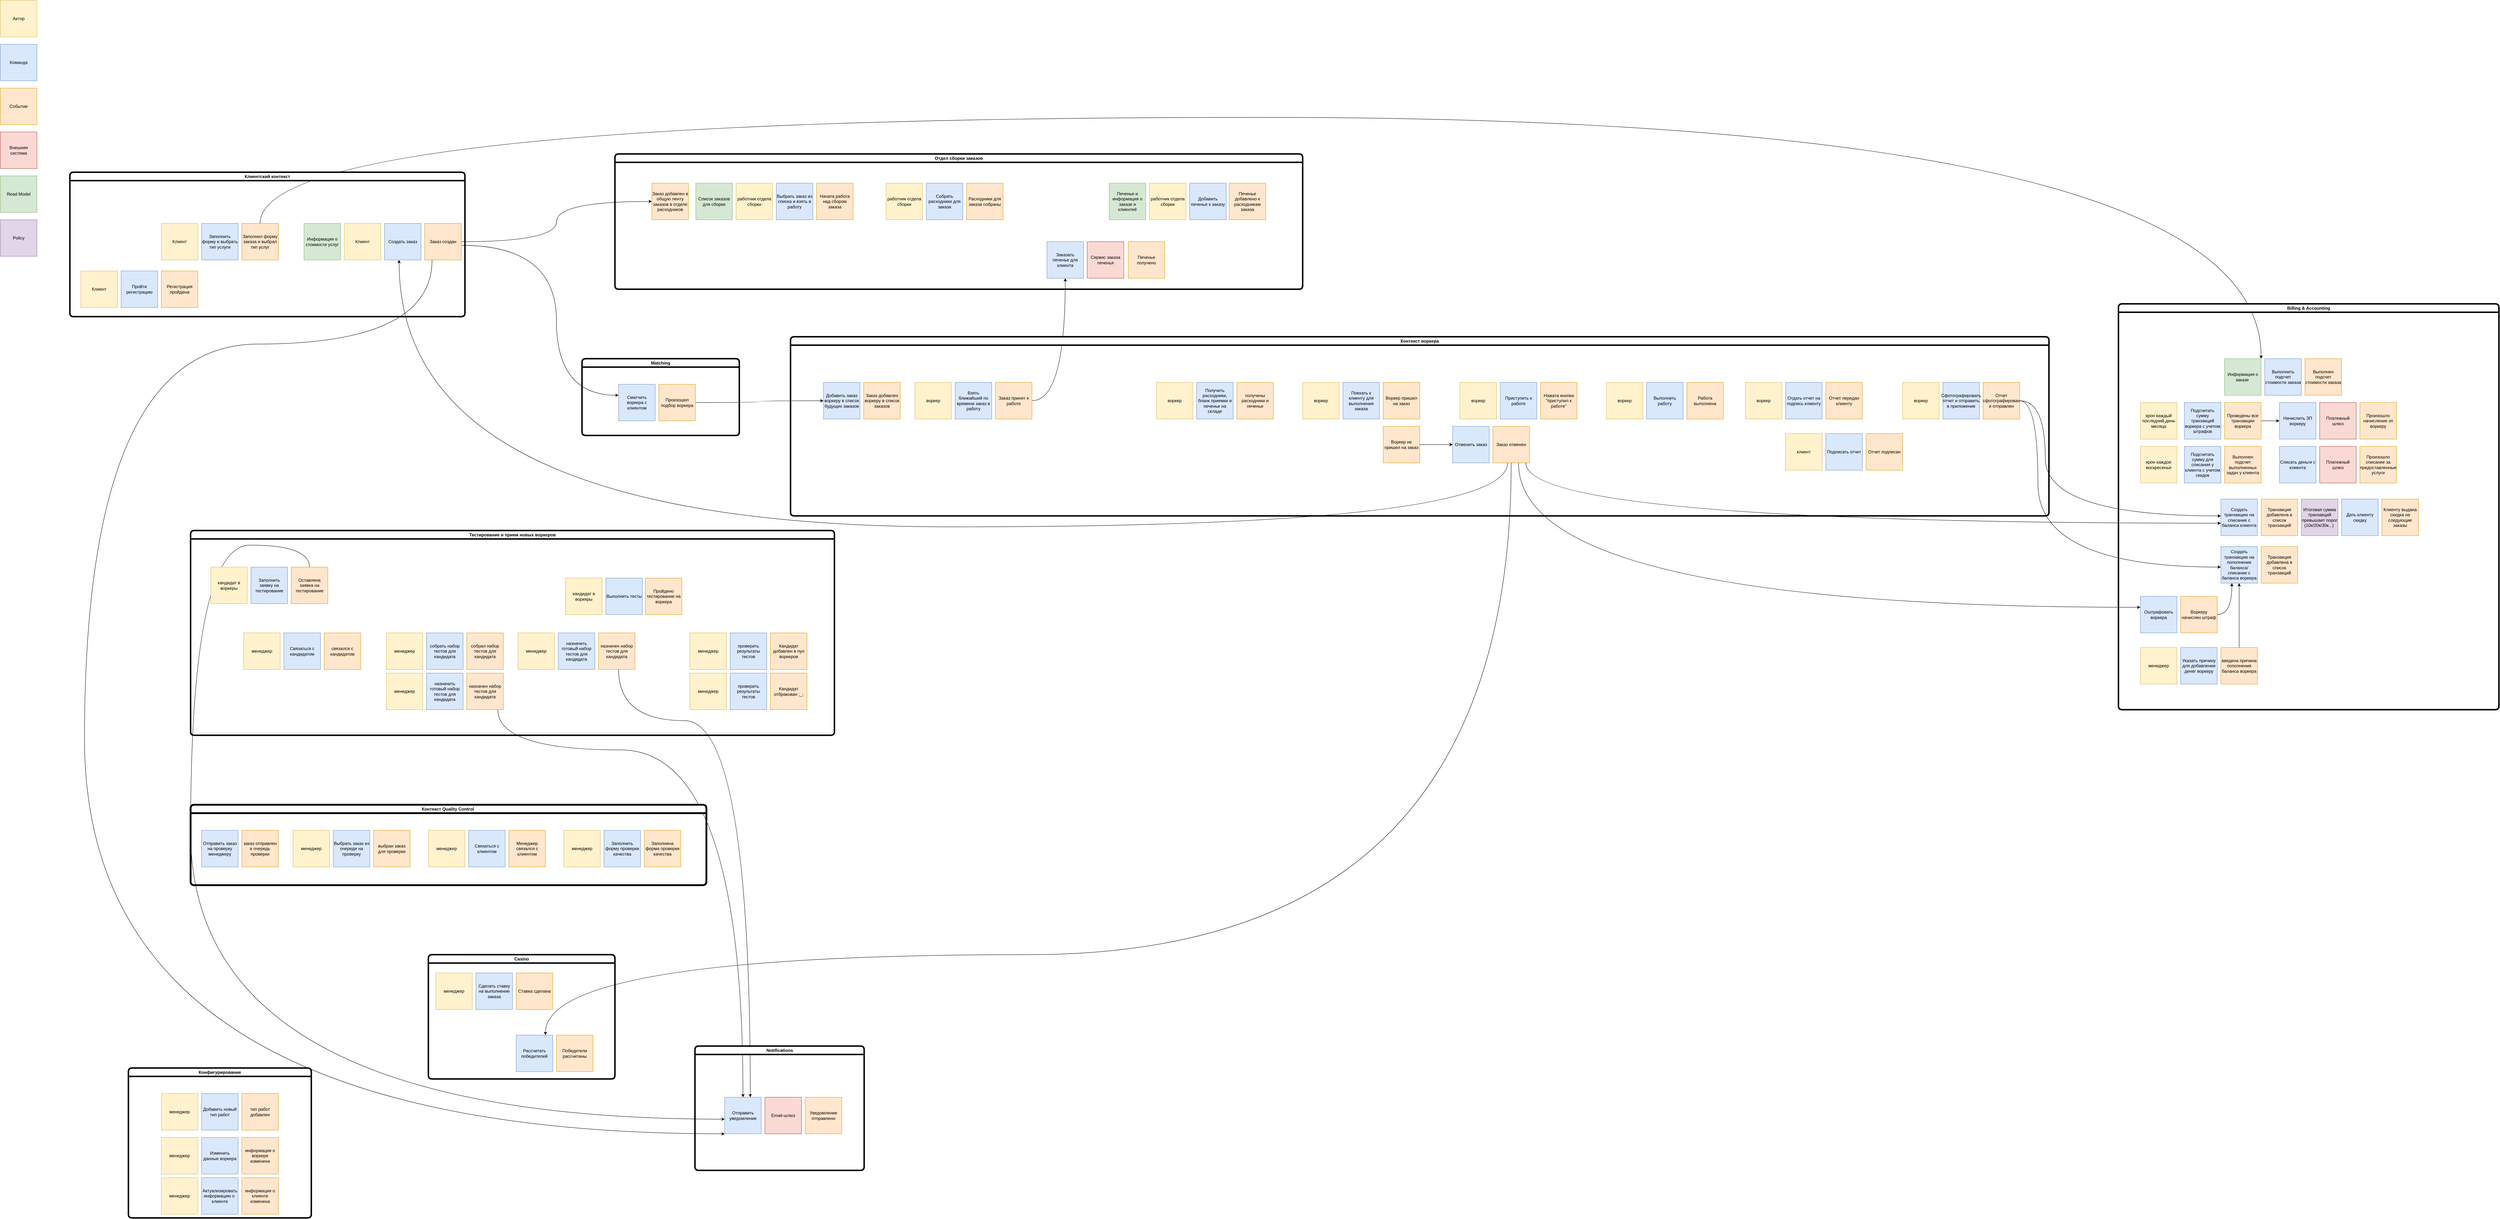 <mxfile version="21.2.8" type="device" pages="4">
  <diagram id="ifrzHKlo-H75KKVFWblu" name="Event Storming">
    <mxGraphModel dx="2440" dy="1531" grid="1" gridSize="10" guides="1" tooltips="1" connect="1" arrows="1" fold="1" page="1" pageScale="1" pageWidth="827" pageHeight="1169" math="0" shadow="0">
      <root>
        <mxCell id="0" />
        <mxCell id="1" parent="0" />
        <mxCell id="kydEfFrWUHiUyM2IQMEZ-43" style="edgeStyle=orthogonalEdgeStyle;curved=1;rounded=0;orthogonalLoop=1;jettySize=auto;html=1;" edge="1" parent="1" source="qJ20qiw9eBqIjWkUeY1r-21" target="kydEfFrWUHiUyM2IQMEZ-85">
          <mxGeometry relative="1" as="geometry">
            <Array as="points">
              <mxPoint x="1400" y="470" />
              <mxPoint x="6870" y="470" />
            </Array>
          </mxGeometry>
        </mxCell>
        <mxCell id="kydEfFrWUHiUyM2IQMEZ-57" style="edgeStyle=orthogonalEdgeStyle;curved=1;rounded=0;orthogonalLoop=1;jettySize=auto;html=1;" edge="1" parent="1" source="qJ20qiw9eBqIjWkUeY1r-24" target="kydEfFrWUHiUyM2IQMEZ-56">
          <mxGeometry relative="1" as="geometry" />
        </mxCell>
        <mxCell id="kydEfFrWUHiUyM2IQMEZ-169" style="edgeStyle=orthogonalEdgeStyle;curved=1;rounded=0;orthogonalLoop=1;jettySize=auto;html=1;" edge="1" parent="1" source="qJ20qiw9eBqIjWkUeY1r-26" target="kydEfFrWUHiUyM2IQMEZ-164">
          <mxGeometry relative="1" as="geometry">
            <Array as="points">
              <mxPoint x="1210" y="1640" />
              <mxPoint x="1210" y="3210" />
            </Array>
          </mxGeometry>
        </mxCell>
        <mxCell id="kydEfFrWUHiUyM2IQMEZ-170" style="edgeStyle=orthogonalEdgeStyle;curved=1;rounded=0;orthogonalLoop=1;jettySize=auto;html=1;" edge="1" parent="1" source="qJ20qiw9eBqIjWkUeY1r-28" target="kydEfFrWUHiUyM2IQMEZ-164">
          <mxGeometry relative="1" as="geometry">
            <Array as="points">
              <mxPoint x="2050" y="2200" />
              <mxPoint x="2720" y="2200" />
            </Array>
          </mxGeometry>
        </mxCell>
        <mxCell id="kydEfFrWUHiUyM2IQMEZ-103" style="edgeStyle=orthogonalEdgeStyle;curved=1;rounded=0;orthogonalLoop=1;jettySize=auto;html=1;" edge="1" parent="1" source="qJ20qiw9eBqIjWkUeY1r-46" target="LzlgC6vD6v4lsNH-ZBZx-168">
          <mxGeometry relative="1" as="geometry">
            <mxPoint x="7570" y="1340" as="targetPoint" />
            <Array as="points">
              <mxPoint x="6260" y="1700" />
            </Array>
          </mxGeometry>
        </mxCell>
        <mxCell id="kydEfFrWUHiUyM2IQMEZ-120" style="edgeStyle=orthogonalEdgeStyle;curved=1;rounded=0;orthogonalLoop=1;jettySize=auto;html=1;" edge="1" parent="1" source="qJ20qiw9eBqIjWkUeY1r-46" target="kydEfFrWUHiUyM2IQMEZ-111">
          <mxGeometry relative="1" as="geometry">
            <Array as="points">
              <mxPoint x="6280" y="1560" />
            </Array>
          </mxGeometry>
        </mxCell>
        <mxCell id="kydEfFrWUHiUyM2IQMEZ-91" style="edgeStyle=orthogonalEdgeStyle;curved=1;rounded=0;orthogonalLoop=1;jettySize=auto;html=1;" edge="1" parent="1" source="qJ20qiw9eBqIjWkUeY1r-57" target="kydEfFrWUHiUyM2IQMEZ-90">
          <mxGeometry relative="1" as="geometry">
            <Array as="points">
              <mxPoint x="4840" y="1810" />
            </Array>
          </mxGeometry>
        </mxCell>
        <mxCell id="kydEfFrWUHiUyM2IQMEZ-98" style="edgeStyle=orthogonalEdgeStyle;curved=1;rounded=0;orthogonalLoop=1;jettySize=auto;html=1;" edge="1" parent="1" source="qJ20qiw9eBqIjWkUeY1r-57" target="kydEfFrWUHiUyM2IQMEZ-39">
          <mxGeometry relative="1" as="geometry">
            <Array as="points">
              <mxPoint x="4810" y="1590" />
              <mxPoint x="1780" y="1590" />
            </Array>
          </mxGeometry>
        </mxCell>
        <mxCell id="kydEfFrWUHiUyM2IQMEZ-162" style="edgeStyle=orthogonalEdgeStyle;curved=1;rounded=0;orthogonalLoop=1;jettySize=auto;html=1;" edge="1" parent="1" source="qJ20qiw9eBqIjWkUeY1r-57" target="kydEfFrWUHiUyM2IQMEZ-160">
          <mxGeometry relative="1" as="geometry">
            <Array as="points">
              <mxPoint x="4820" y="2760" />
              <mxPoint x="2180" y="2760" />
            </Array>
          </mxGeometry>
        </mxCell>
        <mxCell id="kydEfFrWUHiUyM2IQMEZ-45" style="edgeStyle=orthogonalEdgeStyle;curved=1;rounded=0;orthogonalLoop=1;jettySize=auto;html=1;entryX=0;entryY=0.5;entryDx=0;entryDy=0;" edge="1" parent="1" source="qJ20qiw9eBqIjWkUeY1r-60" target="qJ20qiw9eBqIjWkUeY1r-40">
          <mxGeometry relative="1" as="geometry" />
        </mxCell>
        <mxCell id="kydEfFrWUHiUyM2IQMEZ-55" style="edgeStyle=orthogonalEdgeStyle;curved=1;rounded=0;orthogonalLoop=1;jettySize=auto;html=1;" edge="1" parent="1" source="qJ20qiw9eBqIjWkUeY1r-60" target="kydEfFrWUHiUyM2IQMEZ-54">
          <mxGeometry relative="1" as="geometry">
            <Array as="points">
              <mxPoint x="2210" y="820" />
              <mxPoint x="2210" y="1230" />
            </Array>
          </mxGeometry>
        </mxCell>
        <mxCell id="kydEfFrWUHiUyM2IQMEZ-168" style="edgeStyle=orthogonalEdgeStyle;curved=1;rounded=0;orthogonalLoop=1;jettySize=auto;html=1;" edge="1" parent="1" source="qJ20qiw9eBqIjWkUeY1r-60" target="kydEfFrWUHiUyM2IQMEZ-164">
          <mxGeometry relative="1" as="geometry">
            <Array as="points">
              <mxPoint x="1870" y="1090" />
              <mxPoint x="920" y="1090" />
              <mxPoint x="920" y="3250" />
            </Array>
          </mxGeometry>
        </mxCell>
        <mxCell id="kydEfFrWUHiUyM2IQMEZ-61" style="edgeStyle=orthogonalEdgeStyle;curved=1;rounded=0;orthogonalLoop=1;jettySize=auto;html=1;" edge="1" parent="1" source="LzlgC6vD6v4lsNH-ZBZx-38" target="kydEfFrWUHiUyM2IQMEZ-60">
          <mxGeometry relative="1" as="geometry" />
        </mxCell>
        <mxCell id="kydEfFrWUHiUyM2IQMEZ-17" value="Актор" style="rounded=0;whiteSpace=wrap;html=1;fillColor=#fff2cc;strokeColor=#d6b656;" vertex="1" parent="1">
          <mxGeometry x="690" y="150" width="100" height="100" as="geometry" />
        </mxCell>
        <mxCell id="kydEfFrWUHiUyM2IQMEZ-18" value="Событие" style="rounded=0;whiteSpace=wrap;html=1;fillColor=#ffe6cc;strokeColor=#d79b00;" vertex="1" parent="1">
          <mxGeometry x="690" y="390" width="100" height="100" as="geometry" />
        </mxCell>
        <mxCell id="kydEfFrWUHiUyM2IQMEZ-19" value="Команда" style="rounded=0;whiteSpace=wrap;html=1;fillColor=#dae8fc;strokeColor=#6c8ebf;" vertex="1" parent="1">
          <mxGeometry x="690" y="270" width="100" height="100" as="geometry" />
        </mxCell>
        <mxCell id="kydEfFrWUHiUyM2IQMEZ-20" value="Внешняя система" style="rounded=0;whiteSpace=wrap;html=1;fillColor=#fad9d5;strokeColor=#ae4132;" vertex="1" parent="1">
          <mxGeometry x="690" y="510" width="100" height="100" as="geometry" />
        </mxCell>
        <mxCell id="kydEfFrWUHiUyM2IQMEZ-21" value="Read Model" style="rounded=0;whiteSpace=wrap;html=1;fillColor=#d5e8d4;strokeColor=#82b366;" vertex="1" parent="1">
          <mxGeometry x="690" y="630" width="100" height="100" as="geometry" />
        </mxCell>
        <mxCell id="kydEfFrWUHiUyM2IQMEZ-108" value="Policy" style="rounded=0;whiteSpace=wrap;html=1;fillColor=#e1d5e7;strokeColor=#9673a6;" vertex="1" parent="1">
          <mxGeometry x="690" y="750" width="100" height="100" as="geometry" />
        </mxCell>
        <mxCell id="kydEfFrWUHiUyM2IQMEZ-171" style="edgeStyle=orthogonalEdgeStyle;curved=1;rounded=0;orthogonalLoop=1;jettySize=auto;html=1;" edge="1" parent="1" source="kydEfFrWUHiUyM2IQMEZ-136" target="kydEfFrWUHiUyM2IQMEZ-164">
          <mxGeometry relative="1" as="geometry">
            <Array as="points">
              <mxPoint x="2380" y="2120" />
              <mxPoint x="2740" y="2120" />
            </Array>
          </mxGeometry>
        </mxCell>
        <mxCell id="kydEfFrWUHiUyM2IQMEZ-173" value="Тестирование и прием новых воркеров" style="swimlane;whiteSpace=wrap;html=1;strokeWidth=4;perimeterSpacing=0;rounded=1;" vertex="1" parent="1">
          <mxGeometry x="1210" y="1600" width="1760" height="560" as="geometry" />
        </mxCell>
        <mxCell id="qJ20qiw9eBqIjWkUeY1r-25" value="Пройдено тестирование на воркера" style="rounded=0;whiteSpace=wrap;html=1;fillColor=#ffe6cc;strokeColor=#d79b00;" parent="kydEfFrWUHiUyM2IQMEZ-173" vertex="1">
          <mxGeometry x="1243" y="130" width="100" height="100" as="geometry" />
        </mxCell>
        <mxCell id="qJ20qiw9eBqIjWkUeY1r-26" value="Оставлена заявка на тестирование" style="rounded=0;whiteSpace=wrap;html=1;fillColor=#ffe6cc;strokeColor=#d79b00;" parent="kydEfFrWUHiUyM2IQMEZ-173" vertex="1">
          <mxGeometry x="275" y="100" width="100" height="100" as="geometry" />
        </mxCell>
        <mxCell id="qJ20qiw9eBqIjWkUeY1r-27" value="связался с кандидатом" style="rounded=0;whiteSpace=wrap;html=1;fillColor=#ffe6cc;strokeColor=#d79b00;" parent="kydEfFrWUHiUyM2IQMEZ-173" vertex="1">
          <mxGeometry x="365" y="280" width="100" height="100" as="geometry" />
        </mxCell>
        <mxCell id="qJ20qiw9eBqIjWkUeY1r-28" value="назначен набор тестов для кандидата" style="rounded=0;whiteSpace=wrap;html=1;fillColor=#ffe6cc;strokeColor=#d79b00;" parent="kydEfFrWUHiUyM2IQMEZ-173" vertex="1">
          <mxGeometry x="755" y="390" width="100" height="100" as="geometry" />
        </mxCell>
        <mxCell id="qJ20qiw9eBqIjWkUeY1r-29" value="собрал набор тестов для кандидата" style="rounded=0;whiteSpace=wrap;html=1;fillColor=#ffe6cc;strokeColor=#d79b00;" parent="kydEfFrWUHiUyM2IQMEZ-173" vertex="1">
          <mxGeometry x="755" y="280" width="100" height="100" as="geometry" />
        </mxCell>
        <mxCell id="qJ20qiw9eBqIjWkUeY1r-30" value="Кандидат добавлен в пул воркеров" style="rounded=0;whiteSpace=wrap;html=1;fillColor=#ffe6cc;strokeColor=#d79b00;" parent="kydEfFrWUHiUyM2IQMEZ-173" vertex="1">
          <mxGeometry x="1585" y="280" width="100" height="100" as="geometry" />
        </mxCell>
        <mxCell id="qJ20qiw9eBqIjWkUeY1r-31" value="Кандидат отбракован ;_;" style="rounded=0;whiteSpace=wrap;html=1;fillColor=#ffe6cc;strokeColor=#d79b00;" parent="kydEfFrWUHiUyM2IQMEZ-173" vertex="1">
          <mxGeometry x="1585" y="390" width="100" height="100" as="geometry" />
        </mxCell>
        <mxCell id="kydEfFrWUHiUyM2IQMEZ-7" value="менеджер" style="rounded=0;whiteSpace=wrap;html=1;fillColor=#fff2cc;strokeColor=#d6b656;" vertex="1" parent="kydEfFrWUHiUyM2IQMEZ-173">
          <mxGeometry x="145" y="280" width="100" height="100" as="geometry" />
        </mxCell>
        <mxCell id="kydEfFrWUHiUyM2IQMEZ-8" value="кандидат в воркеры" style="rounded=0;whiteSpace=wrap;html=1;fillColor=#fff2cc;strokeColor=#d6b656;" vertex="1" parent="kydEfFrWUHiUyM2IQMEZ-173">
          <mxGeometry x="55" y="100" width="100" height="100" as="geometry" />
        </mxCell>
        <mxCell id="kydEfFrWUHiUyM2IQMEZ-121" value="Заполнить заявку на тестирование" style="rounded=0;whiteSpace=wrap;html=1;fillColor=#dae8fc;strokeColor=#6c8ebf;" vertex="1" parent="kydEfFrWUHiUyM2IQMEZ-173">
          <mxGeometry x="165" y="100" width="100" height="100" as="geometry" />
        </mxCell>
        <mxCell id="kydEfFrWUHiUyM2IQMEZ-122" value="кандидат в воркеры" style="rounded=0;whiteSpace=wrap;html=1;fillColor=#fff2cc;strokeColor=#d6b656;" vertex="1" parent="kydEfFrWUHiUyM2IQMEZ-173">
          <mxGeometry x="1025" y="130" width="100" height="100" as="geometry" />
        </mxCell>
        <mxCell id="kydEfFrWUHiUyM2IQMEZ-123" value="Выполнить тесты" style="rounded=0;whiteSpace=wrap;html=1;fillColor=#dae8fc;strokeColor=#6c8ebf;" vertex="1" parent="kydEfFrWUHiUyM2IQMEZ-173">
          <mxGeometry x="1135" y="130" width="100" height="100" as="geometry" />
        </mxCell>
        <mxCell id="kydEfFrWUHiUyM2IQMEZ-124" value="Связаться с кандидатом" style="rounded=0;whiteSpace=wrap;html=1;fillColor=#dae8fc;strokeColor=#6c8ebf;" vertex="1" parent="kydEfFrWUHiUyM2IQMEZ-173">
          <mxGeometry x="255" y="280" width="100" height="100" as="geometry" />
        </mxCell>
        <mxCell id="kydEfFrWUHiUyM2IQMEZ-125" value="менеджер" style="rounded=0;whiteSpace=wrap;html=1;fillColor=#fff2cc;strokeColor=#d6b656;" vertex="1" parent="kydEfFrWUHiUyM2IQMEZ-173">
          <mxGeometry x="535" y="280" width="100" height="100" as="geometry" />
        </mxCell>
        <mxCell id="kydEfFrWUHiUyM2IQMEZ-126" value="собрать набор тестов для кандидата" style="rounded=0;whiteSpace=wrap;html=1;fillColor=#dae8fc;strokeColor=#6c8ebf;" vertex="1" parent="kydEfFrWUHiUyM2IQMEZ-173">
          <mxGeometry x="645" y="280" width="100" height="100" as="geometry" />
        </mxCell>
        <mxCell id="kydEfFrWUHiUyM2IQMEZ-127" value="назначить готовый набор тестов для кандидата" style="rounded=0;whiteSpace=wrap;html=1;fillColor=#dae8fc;strokeColor=#6c8ebf;" vertex="1" parent="kydEfFrWUHiUyM2IQMEZ-173">
          <mxGeometry x="645" y="390" width="100" height="100" as="geometry" />
        </mxCell>
        <mxCell id="kydEfFrWUHiUyM2IQMEZ-128" value="менеджер" style="rounded=0;whiteSpace=wrap;html=1;fillColor=#fff2cc;strokeColor=#d6b656;" vertex="1" parent="kydEfFrWUHiUyM2IQMEZ-173">
          <mxGeometry x="1365" y="280" width="100" height="100" as="geometry" />
        </mxCell>
        <mxCell id="kydEfFrWUHiUyM2IQMEZ-129" value="проверить результаты тестов" style="rounded=0;whiteSpace=wrap;html=1;fillColor=#dae8fc;strokeColor=#6c8ebf;" vertex="1" parent="kydEfFrWUHiUyM2IQMEZ-173">
          <mxGeometry x="1475" y="280" width="100" height="100" as="geometry" />
        </mxCell>
        <mxCell id="kydEfFrWUHiUyM2IQMEZ-132" value="менеджер" style="rounded=0;whiteSpace=wrap;html=1;fillColor=#fff2cc;strokeColor=#d6b656;" vertex="1" parent="kydEfFrWUHiUyM2IQMEZ-173">
          <mxGeometry x="1365" y="390" width="100" height="100" as="geometry" />
        </mxCell>
        <mxCell id="kydEfFrWUHiUyM2IQMEZ-133" value="проверить результаты тестов" style="rounded=0;whiteSpace=wrap;html=1;fillColor=#dae8fc;strokeColor=#6c8ebf;" vertex="1" parent="kydEfFrWUHiUyM2IQMEZ-173">
          <mxGeometry x="1475" y="390" width="100" height="100" as="geometry" />
        </mxCell>
        <mxCell id="kydEfFrWUHiUyM2IQMEZ-136" value="назначен набор тестов для кандидата" style="rounded=0;whiteSpace=wrap;html=1;fillColor=#ffe6cc;strokeColor=#d79b00;" vertex="1" parent="kydEfFrWUHiUyM2IQMEZ-173">
          <mxGeometry x="1115" y="280" width="100" height="100" as="geometry" />
        </mxCell>
        <mxCell id="kydEfFrWUHiUyM2IQMEZ-137" value="назначить готовый набор тестов для кандидата" style="rounded=0;whiteSpace=wrap;html=1;fillColor=#dae8fc;strokeColor=#6c8ebf;" vertex="1" parent="kydEfFrWUHiUyM2IQMEZ-173">
          <mxGeometry x="1005" y="280" width="100" height="100" as="geometry" />
        </mxCell>
        <mxCell id="kydEfFrWUHiUyM2IQMEZ-138" value="менеджер" style="rounded=0;whiteSpace=wrap;html=1;fillColor=#fff2cc;strokeColor=#d6b656;" vertex="1" parent="kydEfFrWUHiUyM2IQMEZ-173">
          <mxGeometry x="895" y="280" width="100" height="100" as="geometry" />
        </mxCell>
        <mxCell id="kydEfFrWUHiUyM2IQMEZ-141" value="менеджер" style="rounded=0;whiteSpace=wrap;html=1;fillColor=#fff2cc;strokeColor=#d6b656;" vertex="1" parent="kydEfFrWUHiUyM2IQMEZ-173">
          <mxGeometry x="535" y="390" width="100" height="100" as="geometry" />
        </mxCell>
        <mxCell id="kydEfFrWUHiUyM2IQMEZ-174" value="Клиентский контекст" style="swimlane;whiteSpace=wrap;html=1;strokeWidth=4;rounded=1;" vertex="1" parent="1">
          <mxGeometry x="880" y="620" width="1080" height="395" as="geometry" />
        </mxCell>
        <mxCell id="qJ20qiw9eBqIjWkUeY1r-21" value="Заполнил форму заказа и выбрал тип услуг" style="rounded=0;whiteSpace=wrap;html=1;fillColor=#ffe6cc;strokeColor=#d79b00;" parent="kydEfFrWUHiUyM2IQMEZ-174" vertex="1">
          <mxGeometry x="470" y="140" width="100" height="100" as="geometry" />
        </mxCell>
        <mxCell id="qJ20qiw9eBqIjWkUeY1r-60" value="Заказ создан" style="rounded=0;whiteSpace=wrap;html=1;fillColor=#ffe6cc;strokeColor=#d79b00;" parent="kydEfFrWUHiUyM2IQMEZ-174" vertex="1">
          <mxGeometry x="970" y="140" width="100" height="100" as="geometry" />
        </mxCell>
        <mxCell id="kydEfFrWUHiUyM2IQMEZ-1" value="Клиент" style="rounded=0;whiteSpace=wrap;html=1;fillColor=#fff2cc;strokeColor=#d6b656;" vertex="1" parent="kydEfFrWUHiUyM2IQMEZ-174">
          <mxGeometry x="250" y="140" width="100" height="100" as="geometry" />
        </mxCell>
        <mxCell id="kydEfFrWUHiUyM2IQMEZ-37" value="Заполнить форму и выбрать тип услуги" style="rounded=0;whiteSpace=wrap;html=1;fillColor=#dae8fc;strokeColor=#6c8ebf;" vertex="1" parent="kydEfFrWUHiUyM2IQMEZ-174">
          <mxGeometry x="360" y="140" width="100" height="100" as="geometry" />
        </mxCell>
        <mxCell id="kydEfFrWUHiUyM2IQMEZ-39" value="Создать заказ" style="rounded=0;whiteSpace=wrap;html=1;fillColor=#dae8fc;strokeColor=#6c8ebf;" vertex="1" parent="kydEfFrWUHiUyM2IQMEZ-174">
          <mxGeometry x="860" y="140" width="100" height="100" as="geometry" />
        </mxCell>
        <mxCell id="kydEfFrWUHiUyM2IQMEZ-44" value="Клиент" style="rounded=0;whiteSpace=wrap;html=1;fillColor=#fff2cc;strokeColor=#d6b656;" vertex="1" parent="kydEfFrWUHiUyM2IQMEZ-174">
          <mxGeometry x="750" y="140" width="100" height="100" as="geometry" />
        </mxCell>
        <mxCell id="kydEfFrWUHiUyM2IQMEZ-53" value="Информация о стоимости услуг" style="rounded=0;whiteSpace=wrap;html=1;fillColor=#d5e8d4;strokeColor=#82b366;" vertex="1" parent="kydEfFrWUHiUyM2IQMEZ-174">
          <mxGeometry x="640" y="140" width="100" height="100" as="geometry" />
        </mxCell>
        <mxCell id="LC7ntXVwcSQWl8WAoNo3-1" value="Регистрация пройдена" style="rounded=0;whiteSpace=wrap;html=1;fillColor=#ffe6cc;strokeColor=#d79b00;" vertex="1" parent="kydEfFrWUHiUyM2IQMEZ-174">
          <mxGeometry x="250" y="270" width="100" height="100" as="geometry" />
        </mxCell>
        <mxCell id="LC7ntXVwcSQWl8WAoNo3-2" value="Пройти регистрацию" style="rounded=0;whiteSpace=wrap;html=1;fillColor=#dae8fc;strokeColor=#6c8ebf;" vertex="1" parent="kydEfFrWUHiUyM2IQMEZ-174">
          <mxGeometry x="140" y="270" width="100" height="100" as="geometry" />
        </mxCell>
        <mxCell id="LC7ntXVwcSQWl8WAoNo3-3" value="Клиент" style="rounded=0;whiteSpace=wrap;html=1;fillColor=#fff2cc;strokeColor=#d6b656;" vertex="1" parent="kydEfFrWUHiUyM2IQMEZ-174">
          <mxGeometry x="30" y="270" width="100" height="100" as="geometry" />
        </mxCell>
        <mxCell id="kydEfFrWUHiUyM2IQMEZ-175" value="Контекст Quality Control&amp;nbsp;" style="swimlane;whiteSpace=wrap;html=1;strokeWidth=5;rounded=1;" vertex="1" parent="1">
          <mxGeometry x="1210" y="2350" width="1410" height="220" as="geometry" />
        </mxCell>
        <mxCell id="qJ20qiw9eBqIjWkUeY1r-47" value="выбран заказ для проверки" style="rounded=0;whiteSpace=wrap;html=1;fillColor=#ffe6cc;strokeColor=#d79b00;" parent="kydEfFrWUHiUyM2IQMEZ-175" vertex="1">
          <mxGeometry x="500" y="70" width="100" height="100" as="geometry" />
        </mxCell>
        <mxCell id="kydEfFrWUHiUyM2IQMEZ-31" value="Менеджер связался с клиентом" style="rounded=0;whiteSpace=wrap;html=1;fillColor=#ffe6cc;strokeColor=#d79b00;" vertex="1" parent="kydEfFrWUHiUyM2IQMEZ-175">
          <mxGeometry x="870.0" y="70" width="100" height="100" as="geometry" />
        </mxCell>
        <mxCell id="kydEfFrWUHiUyM2IQMEZ-32" value="Заполнена форма проверки качества" style="rounded=0;whiteSpace=wrap;html=1;fillColor=#ffe6cc;strokeColor=#d79b00;" vertex="1" parent="kydEfFrWUHiUyM2IQMEZ-175">
          <mxGeometry x="1240.0" y="70" width="100" height="100" as="geometry" />
        </mxCell>
        <mxCell id="kydEfFrWUHiUyM2IQMEZ-36" value="заказ отправлен в очередь проверки" style="rounded=0;whiteSpace=wrap;html=1;fillColor=#ffe6cc;strokeColor=#d79b00;" vertex="1" parent="kydEfFrWUHiUyM2IQMEZ-175">
          <mxGeometry x="140" y="70" width="100" height="100" as="geometry" />
        </mxCell>
        <mxCell id="kydEfFrWUHiUyM2IQMEZ-88" value="Отправить заказ на проверку менеджеру" style="rounded=0;whiteSpace=wrap;html=1;fillColor=#dae8fc;strokeColor=#6c8ebf;" vertex="1" parent="kydEfFrWUHiUyM2IQMEZ-175">
          <mxGeometry x="30" y="70" width="100" height="100" as="geometry" />
        </mxCell>
        <mxCell id="kydEfFrWUHiUyM2IQMEZ-142" value="менеджер" style="rounded=0;whiteSpace=wrap;html=1;fillColor=#fff2cc;strokeColor=#d6b656;" vertex="1" parent="kydEfFrWUHiUyM2IQMEZ-175">
          <mxGeometry x="280" y="70" width="100" height="100" as="geometry" />
        </mxCell>
        <mxCell id="kydEfFrWUHiUyM2IQMEZ-144" value="Выбрать заказ из очереди на проверку" style="rounded=0;whiteSpace=wrap;html=1;fillColor=#dae8fc;strokeColor=#6c8ebf;" vertex="1" parent="kydEfFrWUHiUyM2IQMEZ-175">
          <mxGeometry x="390" y="70" width="100" height="100" as="geometry" />
        </mxCell>
        <mxCell id="kydEfFrWUHiUyM2IQMEZ-145" value="менеджер" style="rounded=0;whiteSpace=wrap;html=1;fillColor=#fff2cc;strokeColor=#d6b656;" vertex="1" parent="kydEfFrWUHiUyM2IQMEZ-175">
          <mxGeometry x="650" y="70" width="100" height="100" as="geometry" />
        </mxCell>
        <mxCell id="kydEfFrWUHiUyM2IQMEZ-146" value="Связаться с клиентом" style="rounded=0;whiteSpace=wrap;html=1;fillColor=#dae8fc;strokeColor=#6c8ebf;" vertex="1" parent="kydEfFrWUHiUyM2IQMEZ-175">
          <mxGeometry x="760" y="70" width="100" height="100" as="geometry" />
        </mxCell>
        <mxCell id="kydEfFrWUHiUyM2IQMEZ-147" value="менеджер" style="rounded=0;whiteSpace=wrap;html=1;fillColor=#fff2cc;strokeColor=#d6b656;" vertex="1" parent="kydEfFrWUHiUyM2IQMEZ-175">
          <mxGeometry x="1020" y="70" width="100" height="100" as="geometry" />
        </mxCell>
        <mxCell id="kydEfFrWUHiUyM2IQMEZ-148" value="Заполнить форму проверки качества" style="rounded=0;whiteSpace=wrap;html=1;fillColor=#dae8fc;strokeColor=#6c8ebf;" vertex="1" parent="kydEfFrWUHiUyM2IQMEZ-175">
          <mxGeometry x="1130" y="70" width="100" height="100" as="geometry" />
        </mxCell>
        <mxCell id="kydEfFrWUHiUyM2IQMEZ-176" value="Casino" style="swimlane;whiteSpace=wrap;html=1;strokeWidth=4;rounded=1;" vertex="1" parent="1">
          <mxGeometry x="1860" y="2760" width="510" height="340" as="geometry" />
        </mxCell>
        <mxCell id="kydEfFrWUHiUyM2IQMEZ-160" value="Рассчитать победителей" style="rounded=0;whiteSpace=wrap;html=1;fillColor=#dae8fc;strokeColor=#6c8ebf;" vertex="1" parent="kydEfFrWUHiUyM2IQMEZ-176">
          <mxGeometry x="240" y="220" width="100" height="100" as="geometry" />
        </mxCell>
        <mxCell id="kydEfFrWUHiUyM2IQMEZ-161" value="Победители рассчитаны" style="rounded=0;whiteSpace=wrap;html=1;fillColor=#ffe6cc;strokeColor=#d79b00;" vertex="1" parent="kydEfFrWUHiUyM2IQMEZ-176">
          <mxGeometry x="350" y="220" width="100" height="100" as="geometry" />
        </mxCell>
        <mxCell id="kydEfFrWUHiUyM2IQMEZ-156" value="менеджер" style="rounded=0;whiteSpace=wrap;html=1;fillColor=#fff2cc;strokeColor=#d6b656;" vertex="1" parent="kydEfFrWUHiUyM2IQMEZ-176">
          <mxGeometry x="20" y="50" width="100" height="100" as="geometry" />
        </mxCell>
        <mxCell id="kydEfFrWUHiUyM2IQMEZ-157" value="Сделать ставку на выполнение заказа" style="rounded=0;whiteSpace=wrap;html=1;fillColor=#dae8fc;strokeColor=#6c8ebf;" vertex="1" parent="kydEfFrWUHiUyM2IQMEZ-176">
          <mxGeometry x="130" y="50" width="100" height="100" as="geometry" />
        </mxCell>
        <mxCell id="kydEfFrWUHiUyM2IQMEZ-158" value="Ставка сделана" style="rounded=0;whiteSpace=wrap;html=1;fillColor=#ffe6cc;strokeColor=#d79b00;" vertex="1" parent="kydEfFrWUHiUyM2IQMEZ-176">
          <mxGeometry x="240" y="50" width="100" height="100" as="geometry" />
        </mxCell>
        <mxCell id="kydEfFrWUHiUyM2IQMEZ-177" value="Billing &amp;amp; Accounting" style="swimlane;whiteSpace=wrap;html=1;strokeWidth=4;rounded=1;" vertex="1" parent="1">
          <mxGeometry x="6480" y="980" width="1040" height="1110" as="geometry" />
        </mxCell>
        <mxCell id="qJ20qiw9eBqIjWkUeY1r-23" value="Произошло списание за предоставленные услуги" style="rounded=0;whiteSpace=wrap;html=1;fillColor=#ffe6cc;strokeColor=#d79b00;" parent="kydEfFrWUHiUyM2IQMEZ-177" vertex="1">
          <mxGeometry x="660" y="390" width="100" height="100" as="geometry" />
        </mxCell>
        <mxCell id="qJ20qiw9eBqIjWkUeY1r-52" value="Произошло начисление зп воркеру" style="rounded=0;whiteSpace=wrap;html=1;fillColor=#ffe6cc;strokeColor=#d79b00;" parent="kydEfFrWUHiUyM2IQMEZ-177" vertex="1">
          <mxGeometry x="660" y="270" width="100" height="100" as="geometry" />
        </mxCell>
        <mxCell id="qJ20qiw9eBqIjWkUeY1r-53" value="Проведены все транзакции воркера" style="rounded=0;whiteSpace=wrap;html=1;fillColor=#ffe6cc;strokeColor=#d79b00;" parent="kydEfFrWUHiUyM2IQMEZ-177" vertex="1">
          <mxGeometry x="290" y="270" width="100" height="100" as="geometry" />
        </mxCell>
        <mxCell id="qJ20qiw9eBqIjWkUeY1r-72" value="Выполнить&lt;br&gt;подсчет стоимости заказа" style="rounded=0;whiteSpace=wrap;html=1;fillColor=#dae8fc;strokeColor=#6c8ebf;" parent="kydEfFrWUHiUyM2IQMEZ-177" vertex="1">
          <mxGeometry x="400" y="150" width="100" height="100" as="geometry" />
        </mxCell>
        <mxCell id="LzlgC6vD6v4lsNH-ZBZx-55" value="Выполнен подсчет выполненных задач у клиента" style="rounded=0;whiteSpace=wrap;html=1;fillColor=#ffe6cc;strokeColor=#d79b00;" parent="kydEfFrWUHiUyM2IQMEZ-177" vertex="1">
          <mxGeometry x="290" y="390" width="100" height="100" as="geometry" />
        </mxCell>
        <mxCell id="LzlgC6vD6v4lsNH-ZBZx-168" value="Создать транзакцию на пополнение баланса/списание с баланса воркера" style="rounded=0;whiteSpace=wrap;html=1;fillColor=#dae8fc;strokeColor=#6c8ebf;" parent="kydEfFrWUHiUyM2IQMEZ-177" vertex="1">
          <mxGeometry x="280" y="664" width="100" height="100" as="geometry" />
        </mxCell>
        <mxCell id="kydEfFrWUHiUyM2IQMEZ-152" style="edgeStyle=orthogonalEdgeStyle;curved=1;rounded=0;orthogonalLoop=1;jettySize=auto;html=1;" edge="1" parent="kydEfFrWUHiUyM2IQMEZ-177" source="kydEfFrWUHiUyM2IQMEZ-34" target="LzlgC6vD6v4lsNH-ZBZx-168">
          <mxGeometry relative="1" as="geometry" />
        </mxCell>
        <mxCell id="kydEfFrWUHiUyM2IQMEZ-34" value="введена причина пополнения баланса воркера" style="rounded=0;whiteSpace=wrap;html=1;fillColor=#ffe6cc;strokeColor=#d79b00;" vertex="1" parent="kydEfFrWUHiUyM2IQMEZ-177">
          <mxGeometry x="280" y="940" width="100" height="100" as="geometry" />
        </mxCell>
        <mxCell id="kydEfFrWUHiUyM2IQMEZ-82" value="Выполнен&lt;br&gt;подсчет стоимости заказа" style="rounded=0;whiteSpace=wrap;html=1;fillColor=#ffe6cc;strokeColor=#d79b00;" vertex="1" parent="kydEfFrWUHiUyM2IQMEZ-177">
          <mxGeometry x="510" y="150" width="100" height="100" as="geometry" />
        </mxCell>
        <mxCell id="kydEfFrWUHiUyM2IQMEZ-85" value="Информация о заказе&amp;nbsp;" style="rounded=0;whiteSpace=wrap;html=1;fillColor=#d5e8d4;strokeColor=#82b366;" vertex="1" parent="kydEfFrWUHiUyM2IQMEZ-177">
          <mxGeometry x="290" y="150" width="100" height="100" as="geometry" />
        </mxCell>
        <mxCell id="kydEfFrWUHiUyM2IQMEZ-95" value="Транзакция добавлена в список транзакций" style="rounded=0;whiteSpace=wrap;html=1;fillColor=#ffe6cc;strokeColor=#d79b00;" vertex="1" parent="kydEfFrWUHiUyM2IQMEZ-177">
          <mxGeometry x="390" y="664" width="100" height="100" as="geometry" />
        </mxCell>
        <mxCell id="kydEfFrWUHiUyM2IQMEZ-99" value="крон каждый последний день месяца" style="rounded=0;whiteSpace=wrap;html=1;fillColor=#fff2cc;strokeColor=#d6b656;" vertex="1" parent="kydEfFrWUHiUyM2IQMEZ-177">
          <mxGeometry x="60" y="270" width="100" height="100" as="geometry" />
        </mxCell>
        <mxCell id="kydEfFrWUHiUyM2IQMEZ-100" value="Подсчитать сумму транзакций воркера с учетом штрафов" style="rounded=0;whiteSpace=wrap;html=1;fillColor=#dae8fc;strokeColor=#6c8ebf;" vertex="1" parent="kydEfFrWUHiUyM2IQMEZ-177">
          <mxGeometry x="180" y="270" width="100" height="100" as="geometry" />
        </mxCell>
        <mxCell id="kydEfFrWUHiUyM2IQMEZ-101" value="Начислить ЗП воркеру" style="rounded=0;whiteSpace=wrap;html=1;fillColor=#dae8fc;strokeColor=#6c8ebf;" vertex="1" parent="kydEfFrWUHiUyM2IQMEZ-177">
          <mxGeometry x="440" y="270" width="100" height="100" as="geometry" />
        </mxCell>
        <mxCell id="kydEfFrWUHiUyM2IQMEZ-102" style="edgeStyle=orthogonalEdgeStyle;curved=1;rounded=0;orthogonalLoop=1;jettySize=auto;html=1;" edge="1" parent="kydEfFrWUHiUyM2IQMEZ-177" source="qJ20qiw9eBqIjWkUeY1r-53" target="kydEfFrWUHiUyM2IQMEZ-101">
          <mxGeometry relative="1" as="geometry" />
        </mxCell>
        <mxCell id="kydEfFrWUHiUyM2IQMEZ-104" value="Платежный шлюз" style="rounded=0;whiteSpace=wrap;html=1;fillColor=#fad9d5;strokeColor=#ae4132;" vertex="1" parent="kydEfFrWUHiUyM2IQMEZ-177">
          <mxGeometry x="550" y="270" width="100" height="100" as="geometry" />
        </mxCell>
        <mxCell id="kydEfFrWUHiUyM2IQMEZ-106" value="Подсчитать сумму для списания у клиента с учетом скидок" style="rounded=0;whiteSpace=wrap;html=1;fillColor=#dae8fc;strokeColor=#6c8ebf;" vertex="1" parent="kydEfFrWUHiUyM2IQMEZ-177">
          <mxGeometry x="180" y="390" width="100" height="100" as="geometry" />
        </mxCell>
        <mxCell id="kydEfFrWUHiUyM2IQMEZ-111" value="Создать транзакцию на списание с баланса клиента" style="rounded=0;whiteSpace=wrap;html=1;fillColor=#dae8fc;strokeColor=#6c8ebf;" vertex="1" parent="kydEfFrWUHiUyM2IQMEZ-177">
          <mxGeometry x="280" y="534" width="100" height="100" as="geometry" />
        </mxCell>
        <mxCell id="kydEfFrWUHiUyM2IQMEZ-112" value="Транзакция добавлена в список транзакций" style="rounded=0;whiteSpace=wrap;html=1;fillColor=#ffe6cc;strokeColor=#d79b00;" vertex="1" parent="kydEfFrWUHiUyM2IQMEZ-177">
          <mxGeometry x="390" y="534" width="100" height="100" as="geometry" />
        </mxCell>
        <mxCell id="kydEfFrWUHiUyM2IQMEZ-113" value="Итоговая сумма транзакций превышает порог (10к/20к/30к...)&amp;nbsp;" style="rounded=0;whiteSpace=wrap;html=1;fillColor=#e1d5e7;strokeColor=#9673a6;" vertex="1" parent="kydEfFrWUHiUyM2IQMEZ-177">
          <mxGeometry x="500" y="534" width="100" height="100" as="geometry" />
        </mxCell>
        <mxCell id="kydEfFrWUHiUyM2IQMEZ-115" value="Дать клиенту скидку" style="rounded=0;whiteSpace=wrap;html=1;fillColor=#dae8fc;strokeColor=#6c8ebf;" vertex="1" parent="kydEfFrWUHiUyM2IQMEZ-177">
          <mxGeometry x="610" y="534" width="100" height="100" as="geometry" />
        </mxCell>
        <mxCell id="kydEfFrWUHiUyM2IQMEZ-116" value="Клиенту выдана скидка на следующие заказы" style="rounded=0;whiteSpace=wrap;html=1;fillColor=#ffe6cc;strokeColor=#d79b00;" vertex="1" parent="kydEfFrWUHiUyM2IQMEZ-177">
          <mxGeometry x="720" y="534" width="100" height="100" as="geometry" />
        </mxCell>
        <mxCell id="kydEfFrWUHiUyM2IQMEZ-117" value="крон каждое воскресенье" style="rounded=0;whiteSpace=wrap;html=1;fillColor=#fff2cc;strokeColor=#d6b656;" vertex="1" parent="kydEfFrWUHiUyM2IQMEZ-177">
          <mxGeometry x="60" y="390" width="100" height="100" as="geometry" />
        </mxCell>
        <mxCell id="kydEfFrWUHiUyM2IQMEZ-118" value="Списать деньги с клиента" style="rounded=0;whiteSpace=wrap;html=1;fillColor=#dae8fc;strokeColor=#6c8ebf;" vertex="1" parent="kydEfFrWUHiUyM2IQMEZ-177">
          <mxGeometry x="440" y="390" width="100" height="100" as="geometry" />
        </mxCell>
        <mxCell id="kydEfFrWUHiUyM2IQMEZ-119" value="Платежный шлюз" style="rounded=0;whiteSpace=wrap;html=1;fillColor=#fad9d5;strokeColor=#ae4132;" vertex="1" parent="kydEfFrWUHiUyM2IQMEZ-177">
          <mxGeometry x="550" y="390" width="100" height="100" as="geometry" />
        </mxCell>
        <mxCell id="kydEfFrWUHiUyM2IQMEZ-149" value="менеджер" style="rounded=0;whiteSpace=wrap;html=1;fillColor=#fff2cc;strokeColor=#d6b656;" vertex="1" parent="kydEfFrWUHiUyM2IQMEZ-177">
          <mxGeometry x="60" y="940" width="100" height="100" as="geometry" />
        </mxCell>
        <mxCell id="kydEfFrWUHiUyM2IQMEZ-150" value="Указать причину для добавления денег воркеру" style="rounded=0;whiteSpace=wrap;html=1;fillColor=#dae8fc;strokeColor=#6c8ebf;" vertex="1" parent="kydEfFrWUHiUyM2IQMEZ-177">
          <mxGeometry x="170" y="940" width="100" height="100" as="geometry" />
        </mxCell>
        <mxCell id="LzlgC6vD6v4lsNH-ZBZx-66" value="Воркеру начислен штраф" style="rounded=0;whiteSpace=wrap;html=1;fillColor=#ffe6cc;strokeColor=#d79b00;" parent="kydEfFrWUHiUyM2IQMEZ-177" vertex="1">
          <mxGeometry x="170" y="800" width="100" height="100" as="geometry" />
        </mxCell>
        <mxCell id="kydEfFrWUHiUyM2IQMEZ-90" value="Оштрафовать воркера" style="rounded=0;whiteSpace=wrap;html=1;fillColor=#dae8fc;strokeColor=#6c8ebf;" vertex="1" parent="kydEfFrWUHiUyM2IQMEZ-177">
          <mxGeometry x="60" y="800" width="100" height="100" as="geometry" />
        </mxCell>
        <mxCell id="kydEfFrWUHiUyM2IQMEZ-93" style="edgeStyle=orthogonalEdgeStyle;curved=1;rounded=0;orthogonalLoop=1;jettySize=auto;html=1;" edge="1" parent="kydEfFrWUHiUyM2IQMEZ-177" source="LzlgC6vD6v4lsNH-ZBZx-66" target="LzlgC6vD6v4lsNH-ZBZx-168">
          <mxGeometry relative="1" as="geometry">
            <Array as="points">
              <mxPoint x="310" y="850" />
            </Array>
          </mxGeometry>
        </mxCell>
        <mxCell id="kydEfFrWUHiUyM2IQMEZ-184" value="Notifications" style="swimlane;whiteSpace=wrap;html=1;strokeWidth=4;rounded=1;" vertex="1" parent="1">
          <mxGeometry x="2588.75" y="3010" width="462.5" height="340" as="geometry" />
        </mxCell>
        <mxCell id="kydEfFrWUHiUyM2IQMEZ-163" value="Уведомление отправлено" style="rounded=0;whiteSpace=wrap;html=1;fillColor=#ffe6cc;strokeColor=#d79b00;" vertex="1" parent="kydEfFrWUHiUyM2IQMEZ-184">
          <mxGeometry x="301.25" y="140" width="100" height="100" as="geometry" />
        </mxCell>
        <mxCell id="kydEfFrWUHiUyM2IQMEZ-164" value="Отправить уведомление" style="rounded=0;whiteSpace=wrap;html=1;fillColor=#dae8fc;strokeColor=#6c8ebf;" vertex="1" parent="kydEfFrWUHiUyM2IQMEZ-184">
          <mxGeometry x="81.25" y="140" width="100" height="100" as="geometry" />
        </mxCell>
        <mxCell id="kydEfFrWUHiUyM2IQMEZ-166" value="Email-шлюз" style="rounded=0;whiteSpace=wrap;html=1;fillColor=#fad9d5;strokeColor=#ae4132;" vertex="1" parent="kydEfFrWUHiUyM2IQMEZ-184">
          <mxGeometry x="191.25" y="140" width="100" height="100" as="geometry" />
        </mxCell>
        <mxCell id="kydEfFrWUHiUyM2IQMEZ-185" value="Matching" style="swimlane;whiteSpace=wrap;html=1;strokeWidth=4;rounded=1;" vertex="1" parent="1">
          <mxGeometry x="2280" y="1130" width="430" height="210" as="geometry" />
        </mxCell>
        <mxCell id="qJ20qiw9eBqIjWkUeY1r-24" value="Произошел подбор воркера" style="rounded=0;whiteSpace=wrap;html=1;fillColor=#ffe6cc;strokeColor=#d79b00;" parent="kydEfFrWUHiUyM2IQMEZ-185" vertex="1">
          <mxGeometry x="210" y="70" width="100" height="100" as="geometry" />
        </mxCell>
        <mxCell id="kydEfFrWUHiUyM2IQMEZ-54" value="Сматчить воркера с клиентом" style="rounded=0;whiteSpace=wrap;html=1;fillColor=#dae8fc;strokeColor=#6c8ebf;" vertex="1" parent="kydEfFrWUHiUyM2IQMEZ-185">
          <mxGeometry x="100" y="70" width="100" height="100" as="geometry" />
        </mxCell>
        <mxCell id="kydEfFrWUHiUyM2IQMEZ-186" value="Контекст воркера" style="swimlane;whiteSpace=wrap;html=1;strokeWidth=4;rounded=1;swimlaneLine=1;glass=0;shadow=0;" vertex="1" parent="1">
          <mxGeometry x="2850" y="1070" width="3440" height="490" as="geometry" />
        </mxCell>
        <mxCell id="qJ20qiw9eBqIjWkUeY1r-32" value="Воркер пришел на заказ" style="rounded=0;whiteSpace=wrap;html=1;fillColor=#ffe6cc;strokeColor=#d79b00;" parent="kydEfFrWUHiUyM2IQMEZ-186" vertex="1">
          <mxGeometry x="1620" y="125" width="100" height="100" as="geometry" />
        </mxCell>
        <mxCell id="qJ20qiw9eBqIjWkUeY1r-36" value="Заказ добавлен воркеру в список заказов" style="rounded=0;whiteSpace=wrap;html=1;fillColor=#ffe6cc;strokeColor=#d79b00;" parent="kydEfFrWUHiUyM2IQMEZ-186" vertex="1">
          <mxGeometry x="200" y="125" width="100" height="100" as="geometry" />
        </mxCell>
        <mxCell id="qJ20qiw9eBqIjWkUeY1r-37" value="получены расходники и печенье" style="rounded=0;whiteSpace=wrap;html=1;fillColor=#ffe6cc;strokeColor=#d79b00;" parent="kydEfFrWUHiUyM2IQMEZ-186" vertex="1">
          <mxGeometry x="1220" y="125" width="100" height="100" as="geometry" />
        </mxCell>
        <mxCell id="qJ20qiw9eBqIjWkUeY1r-44" value="Нажата кнопка &quot;приступил к работе&quot;" style="rounded=0;whiteSpace=wrap;html=1;fillColor=#ffe6cc;strokeColor=#d79b00;" parent="kydEfFrWUHiUyM2IQMEZ-186" vertex="1">
          <mxGeometry x="2050" y="125" width="100" height="100" as="geometry" />
        </mxCell>
        <mxCell id="qJ20qiw9eBqIjWkUeY1r-45" value="Отчет передан клиенту" style="rounded=0;whiteSpace=wrap;html=1;fillColor=#ffe6cc;strokeColor=#d79b00;" parent="kydEfFrWUHiUyM2IQMEZ-186" vertex="1">
          <mxGeometry x="2830" y="125" width="100" height="100" as="geometry" />
        </mxCell>
        <mxCell id="qJ20qiw9eBqIjWkUeY1r-46" value="Отчет сфотографирован и отправлен" style="rounded=0;whiteSpace=wrap;html=1;fillColor=#ffe6cc;strokeColor=#d79b00;" parent="kydEfFrWUHiUyM2IQMEZ-186" vertex="1">
          <mxGeometry x="3260" y="125" width="100" height="100" as="geometry" />
        </mxCell>
        <mxCell id="qJ20qiw9eBqIjWkUeY1r-56" value="Воркер не пришел на заказ" style="rounded=0;whiteSpace=wrap;html=1;fillColor=#ffe6cc;strokeColor=#d79b00;" parent="kydEfFrWUHiUyM2IQMEZ-186" vertex="1">
          <mxGeometry x="1620" y="245" width="100" height="100" as="geometry" />
        </mxCell>
        <mxCell id="qJ20qiw9eBqIjWkUeY1r-57" value="Заказ отменен" style="rounded=0;whiteSpace=wrap;html=1;fillColor=#ffe6cc;strokeColor=#d79b00;" parent="kydEfFrWUHiUyM2IQMEZ-186" vertex="1">
          <mxGeometry x="1920" y="245" width="100" height="100" as="geometry" />
        </mxCell>
        <mxCell id="LzlgC6vD6v4lsNH-ZBZx-12" value="Работа выполнена" style="rounded=0;whiteSpace=wrap;html=1;fillColor=#ffe6cc;strokeColor=#d79b00;" parent="kydEfFrWUHiUyM2IQMEZ-186" vertex="1">
          <mxGeometry x="2450" y="125" width="100" height="100" as="geometry" />
        </mxCell>
        <mxCell id="LzlgC6vD6v4lsNH-ZBZx-38" value="Заказ принят к работе" style="rounded=0;whiteSpace=wrap;html=1;fillColor=#ffe6cc;strokeColor=#d79b00;" parent="kydEfFrWUHiUyM2IQMEZ-186" vertex="1">
          <mxGeometry x="560" y="125" width="100" height="100" as="geometry" />
        </mxCell>
        <mxCell id="kydEfFrWUHiUyM2IQMEZ-14" value="воркер" style="rounded=0;whiteSpace=wrap;html=1;fillColor=#fff2cc;strokeColor=#d6b656;" vertex="1" parent="kydEfFrWUHiUyM2IQMEZ-186">
          <mxGeometry x="340" y="125" width="100" height="100" as="geometry" />
        </mxCell>
        <mxCell id="kydEfFrWUHiUyM2IQMEZ-56" value="Добавить заказ воркеру в список будущих заказов" style="rounded=0;whiteSpace=wrap;html=1;fillColor=#dae8fc;strokeColor=#6c8ebf;" vertex="1" parent="kydEfFrWUHiUyM2IQMEZ-186">
          <mxGeometry x="90" y="125" width="100" height="100" as="geometry" />
        </mxCell>
        <mxCell id="kydEfFrWUHiUyM2IQMEZ-58" value="Взять ближайший по времени заказ в работу" style="rounded=0;whiteSpace=wrap;html=1;fillColor=#dae8fc;strokeColor=#6c8ebf;" vertex="1" parent="kydEfFrWUHiUyM2IQMEZ-186">
          <mxGeometry x="450" y="125" width="100" height="100" as="geometry" />
        </mxCell>
        <mxCell id="kydEfFrWUHiUyM2IQMEZ-66" value="воркер" style="rounded=0;whiteSpace=wrap;html=1;fillColor=#fff2cc;strokeColor=#d6b656;" vertex="1" parent="kydEfFrWUHiUyM2IQMEZ-186">
          <mxGeometry x="1000" y="125" width="100" height="100" as="geometry" />
        </mxCell>
        <mxCell id="kydEfFrWUHiUyM2IQMEZ-67" value="Получить расходники, бланк приемки и печенье на складе" style="rounded=0;whiteSpace=wrap;html=1;fillColor=#dae8fc;strokeColor=#6c8ebf;" vertex="1" parent="kydEfFrWUHiUyM2IQMEZ-186">
          <mxGeometry x="1110" y="125" width="100" height="100" as="geometry" />
        </mxCell>
        <mxCell id="kydEfFrWUHiUyM2IQMEZ-68" value="воркер" style="rounded=0;whiteSpace=wrap;html=1;fillColor=#fff2cc;strokeColor=#d6b656;" vertex="1" parent="kydEfFrWUHiUyM2IQMEZ-186">
          <mxGeometry x="1400" y="125" width="100" height="100" as="geometry" />
        </mxCell>
        <mxCell id="kydEfFrWUHiUyM2IQMEZ-69" value="Поехать к клиенту для выполнения заказа" style="rounded=0;whiteSpace=wrap;html=1;fillColor=#dae8fc;strokeColor=#6c8ebf;" vertex="1" parent="kydEfFrWUHiUyM2IQMEZ-186">
          <mxGeometry x="1510" y="125" width="100" height="100" as="geometry" />
        </mxCell>
        <mxCell id="kydEfFrWUHiUyM2IQMEZ-71" value="воркер" style="rounded=0;whiteSpace=wrap;html=1;fillColor=#fff2cc;strokeColor=#d6b656;" vertex="1" parent="kydEfFrWUHiUyM2IQMEZ-186">
          <mxGeometry x="1830" y="125" width="100" height="100" as="geometry" />
        </mxCell>
        <mxCell id="kydEfFrWUHiUyM2IQMEZ-72" value="Приступить к работе" style="rounded=0;whiteSpace=wrap;html=1;fillColor=#dae8fc;strokeColor=#6c8ebf;" vertex="1" parent="kydEfFrWUHiUyM2IQMEZ-186">
          <mxGeometry x="1940" y="125" width="100" height="100" as="geometry" />
        </mxCell>
        <mxCell id="kydEfFrWUHiUyM2IQMEZ-73" value="воркер" style="rounded=0;whiteSpace=wrap;html=1;fillColor=#fff2cc;strokeColor=#d6b656;" vertex="1" parent="kydEfFrWUHiUyM2IQMEZ-186">
          <mxGeometry x="2230" y="125" width="100" height="100" as="geometry" />
        </mxCell>
        <mxCell id="kydEfFrWUHiUyM2IQMEZ-74" value="Выполнить работу" style="rounded=0;whiteSpace=wrap;html=1;fillColor=#dae8fc;strokeColor=#6c8ebf;" vertex="1" parent="kydEfFrWUHiUyM2IQMEZ-186">
          <mxGeometry x="2340" y="125" width="100" height="100" as="geometry" />
        </mxCell>
        <mxCell id="kydEfFrWUHiUyM2IQMEZ-75" value="воркер" style="rounded=0;whiteSpace=wrap;html=1;fillColor=#fff2cc;strokeColor=#d6b656;" vertex="1" parent="kydEfFrWUHiUyM2IQMEZ-186">
          <mxGeometry x="2610" y="125" width="100" height="100" as="geometry" />
        </mxCell>
        <mxCell id="kydEfFrWUHiUyM2IQMEZ-76" value="Отдать отчет на подпись клиенту" style="rounded=0;whiteSpace=wrap;html=1;fillColor=#dae8fc;strokeColor=#6c8ebf;" vertex="1" parent="kydEfFrWUHiUyM2IQMEZ-186">
          <mxGeometry x="2720" y="125" width="100" height="100" as="geometry" />
        </mxCell>
        <mxCell id="kydEfFrWUHiUyM2IQMEZ-77" value="Отчет подписан" style="rounded=0;whiteSpace=wrap;html=1;fillColor=#ffe6cc;strokeColor=#d79b00;" vertex="1" parent="kydEfFrWUHiUyM2IQMEZ-186">
          <mxGeometry x="2940" y="265" width="100" height="100" as="geometry" />
        </mxCell>
        <mxCell id="kydEfFrWUHiUyM2IQMEZ-78" value="клиент" style="rounded=0;whiteSpace=wrap;html=1;fillColor=#fff2cc;strokeColor=#d6b656;" vertex="1" parent="kydEfFrWUHiUyM2IQMEZ-186">
          <mxGeometry x="2720" y="265" width="100" height="100" as="geometry" />
        </mxCell>
        <mxCell id="kydEfFrWUHiUyM2IQMEZ-79" value="Подписать отчет" style="rounded=0;whiteSpace=wrap;html=1;fillColor=#dae8fc;strokeColor=#6c8ebf;" vertex="1" parent="kydEfFrWUHiUyM2IQMEZ-186">
          <mxGeometry x="2830" y="265" width="100" height="100" as="geometry" />
        </mxCell>
        <mxCell id="kydEfFrWUHiUyM2IQMEZ-80" value="воркер" style="rounded=0;whiteSpace=wrap;html=1;fillColor=#fff2cc;strokeColor=#d6b656;" vertex="1" parent="kydEfFrWUHiUyM2IQMEZ-186">
          <mxGeometry x="3040" y="125" width="100" height="100" as="geometry" />
        </mxCell>
        <mxCell id="kydEfFrWUHiUyM2IQMEZ-81" value="Сфотографировать отчет и отправить в приложение" style="rounded=0;whiteSpace=wrap;html=1;fillColor=#dae8fc;strokeColor=#6c8ebf;" vertex="1" parent="kydEfFrWUHiUyM2IQMEZ-186">
          <mxGeometry x="3150" y="125" width="100" height="100" as="geometry" />
        </mxCell>
        <mxCell id="kydEfFrWUHiUyM2IQMEZ-86" value="Отменить заказ" style="rounded=0;whiteSpace=wrap;html=1;fillColor=#dae8fc;strokeColor=#6c8ebf;" vertex="1" parent="kydEfFrWUHiUyM2IQMEZ-186">
          <mxGeometry x="1810" y="245" width="100" height="100" as="geometry" />
        </mxCell>
        <mxCell id="kydEfFrWUHiUyM2IQMEZ-87" style="edgeStyle=orthogonalEdgeStyle;curved=1;rounded=0;orthogonalLoop=1;jettySize=auto;html=1;" edge="1" parent="kydEfFrWUHiUyM2IQMEZ-186" source="qJ20qiw9eBqIjWkUeY1r-56" target="kydEfFrWUHiUyM2IQMEZ-86">
          <mxGeometry relative="1" as="geometry" />
        </mxCell>
        <mxCell id="kydEfFrWUHiUyM2IQMEZ-187" value="Отдел сборки заказов" style="swimlane;whiteSpace=wrap;html=1;strokeWidth=4;rounded=1;" vertex="1" parent="1">
          <mxGeometry x="2370" y="570" width="1880" height="370" as="geometry" />
        </mxCell>
        <mxCell id="qJ20qiw9eBqIjWkUeY1r-40" value="Заказ добавлен в общую ленту заказов в отделе расходников" style="rounded=0;whiteSpace=wrap;html=1;fillColor=#ffe6cc;strokeColor=#d79b00;" parent="kydEfFrWUHiUyM2IQMEZ-187" vertex="1">
          <mxGeometry x="101" y="80" width="100" height="100" as="geometry" />
        </mxCell>
        <mxCell id="qJ20qiw9eBqIjWkUeY1r-41" value="Расходники для заказа собраны" style="rounded=0;whiteSpace=wrap;html=1;fillColor=#ffe6cc;strokeColor=#d79b00;" parent="kydEfFrWUHiUyM2IQMEZ-187" vertex="1">
          <mxGeometry x="961" y="80" width="100" height="100" as="geometry" />
        </mxCell>
        <mxCell id="qJ20qiw9eBqIjWkUeY1r-43" value="Печенье получено" style="rounded=0;whiteSpace=wrap;html=1;fillColor=#ffe6cc;strokeColor=#d79b00;" parent="kydEfFrWUHiUyM2IQMEZ-187" vertex="1">
          <mxGeometry x="1403" y="240" width="100" height="100" as="geometry" />
        </mxCell>
        <mxCell id="qJ20qiw9eBqIjWkUeY1r-62" value="Начата работа над сбором заказа" style="rounded=0;whiteSpace=wrap;html=1;fillColor=#ffe6cc;strokeColor=#d79b00;" parent="kydEfFrWUHiUyM2IQMEZ-187" vertex="1">
          <mxGeometry x="551" y="80" width="100" height="100" as="geometry" />
        </mxCell>
        <mxCell id="kydEfFrWUHiUyM2IQMEZ-3" value="работник отдела&lt;br style=&quot;border-color: var(--border-color);&quot;&gt;&lt;span style=&quot;&quot;&gt;сборки&lt;/span&gt;" style="rounded=0;whiteSpace=wrap;html=1;fillColor=#fff2cc;strokeColor=#d6b656;" vertex="1" parent="kydEfFrWUHiUyM2IQMEZ-187">
          <mxGeometry x="331" y="80.0" width="100" height="100" as="geometry" />
        </mxCell>
        <mxCell id="kydEfFrWUHiUyM2IQMEZ-16" value="Сервис заказа печенья" style="rounded=0;whiteSpace=wrap;html=1;fillColor=#fad9d5;strokeColor=#ae4132;" vertex="1" parent="kydEfFrWUHiUyM2IQMEZ-187">
          <mxGeometry x="1291" y="240" width="100" height="100" as="geometry" />
        </mxCell>
        <mxCell id="kydEfFrWUHiUyM2IQMEZ-46" value="Выбрать заказ из списка и взять в работу" style="rounded=0;whiteSpace=wrap;html=1;fillColor=#dae8fc;strokeColor=#6c8ebf;" vertex="1" parent="kydEfFrWUHiUyM2IQMEZ-187">
          <mxGeometry x="441" y="80" width="100" height="100" as="geometry" />
        </mxCell>
        <mxCell id="kydEfFrWUHiUyM2IQMEZ-49" value="Список заказов для сборки" style="rounded=0;whiteSpace=wrap;html=1;fillColor=#d5e8d4;strokeColor=#82b366;" vertex="1" parent="kydEfFrWUHiUyM2IQMEZ-187">
          <mxGeometry x="221" y="80" width="100" height="100" as="geometry" />
        </mxCell>
        <mxCell id="kydEfFrWUHiUyM2IQMEZ-50" value="работник отдела&lt;br style=&quot;border-color: var(--border-color);&quot;&gt;&lt;span style=&quot;&quot;&gt;сборки&lt;/span&gt;" style="rounded=0;whiteSpace=wrap;html=1;fillColor=#fff2cc;strokeColor=#d6b656;" vertex="1" parent="kydEfFrWUHiUyM2IQMEZ-187">
          <mxGeometry x="741" y="80.0" width="100" height="100" as="geometry" />
        </mxCell>
        <mxCell id="kydEfFrWUHiUyM2IQMEZ-51" value="Собрать расходники для заказа" style="rounded=0;whiteSpace=wrap;html=1;fillColor=#dae8fc;strokeColor=#6c8ebf;" vertex="1" parent="kydEfFrWUHiUyM2IQMEZ-187">
          <mxGeometry x="851" y="80" width="100" height="100" as="geometry" />
        </mxCell>
        <mxCell id="kydEfFrWUHiUyM2IQMEZ-60" value="Заказать печенье для клиента" style="rounded=0;whiteSpace=wrap;html=1;fillColor=#dae8fc;strokeColor=#6c8ebf;" vertex="1" parent="kydEfFrWUHiUyM2IQMEZ-187">
          <mxGeometry x="1181" y="240" width="100" height="100" as="geometry" />
        </mxCell>
        <mxCell id="kydEfFrWUHiUyM2IQMEZ-62" value="Добавить печенье к заказу" style="rounded=0;whiteSpace=wrap;html=1;fillColor=#dae8fc;strokeColor=#6c8ebf;" vertex="1" parent="kydEfFrWUHiUyM2IQMEZ-187">
          <mxGeometry x="1571" y="80" width="100" height="100" as="geometry" />
        </mxCell>
        <mxCell id="kydEfFrWUHiUyM2IQMEZ-63" value="работник отдела&lt;br style=&quot;border-color: var(--border-color);&quot;&gt;&lt;span style=&quot;&quot;&gt;сборки&lt;/span&gt;" style="rounded=0;whiteSpace=wrap;html=1;fillColor=#fff2cc;strokeColor=#d6b656;" vertex="1" parent="kydEfFrWUHiUyM2IQMEZ-187">
          <mxGeometry x="1461" y="80.0" width="100" height="100" as="geometry" />
        </mxCell>
        <mxCell id="kydEfFrWUHiUyM2IQMEZ-64" value="Печенье добавлено к расходникам заказа" style="rounded=0;whiteSpace=wrap;html=1;fillColor=#ffe6cc;strokeColor=#d79b00;" vertex="1" parent="kydEfFrWUHiUyM2IQMEZ-187">
          <mxGeometry x="1679" y="80" width="100" height="100" as="geometry" />
        </mxCell>
        <mxCell id="kydEfFrWUHiUyM2IQMEZ-155" value="Печенье и информация о заказе и клиентеё" style="rounded=0;whiteSpace=wrap;html=1;fillColor=#d5e8d4;strokeColor=#82b366;" vertex="1" parent="kydEfFrWUHiUyM2IQMEZ-187">
          <mxGeometry x="1351" y="80.0" width="100" height="100" as="geometry" />
        </mxCell>
        <mxCell id="kydEfFrWUHiUyM2IQMEZ-188" value="Конфигурирование" style="swimlane;whiteSpace=wrap;html=1;strokeWidth=4;rounded=1;" vertex="1" parent="1">
          <mxGeometry x="1040" y="3070" width="500" height="410" as="geometry" />
        </mxCell>
        <mxCell id="kydEfFrWUHiUyM2IQMEZ-35" value="тип работ добавлен" style="rounded=0;whiteSpace=wrap;html=1;fillColor=#ffe6cc;strokeColor=#d79b00;" vertex="1" parent="kydEfFrWUHiUyM2IQMEZ-188">
          <mxGeometry x="310" y="70" width="100" height="100" as="geometry" />
        </mxCell>
        <mxCell id="kydEfFrWUHiUyM2IQMEZ-153" value="менеджер" style="rounded=0;whiteSpace=wrap;html=1;fillColor=#fff2cc;strokeColor=#d6b656;" vertex="1" parent="kydEfFrWUHiUyM2IQMEZ-188">
          <mxGeometry x="90" y="70" width="100" height="100" as="geometry" />
        </mxCell>
        <mxCell id="kydEfFrWUHiUyM2IQMEZ-154" value="Добавить новый тип работ" style="rounded=0;whiteSpace=wrap;html=1;fillColor=#dae8fc;strokeColor=#6c8ebf;" vertex="1" parent="kydEfFrWUHiUyM2IQMEZ-188">
          <mxGeometry x="200" y="70" width="100" height="100" as="geometry" />
        </mxCell>
        <mxCell id="bdXzf1gJxILA61rJbPLY-1" value="информация о воркере изменена" style="rounded=0;whiteSpace=wrap;html=1;fillColor=#ffe6cc;strokeColor=#d79b00;" vertex="1" parent="kydEfFrWUHiUyM2IQMEZ-188">
          <mxGeometry x="310" y="190" width="100" height="100" as="geometry" />
        </mxCell>
        <mxCell id="bdXzf1gJxILA61rJbPLY-2" value="Изменить данные воркера" style="rounded=0;whiteSpace=wrap;html=1;fillColor=#dae8fc;strokeColor=#6c8ebf;" vertex="1" parent="kydEfFrWUHiUyM2IQMEZ-188">
          <mxGeometry x="200" y="190" width="100" height="100" as="geometry" />
        </mxCell>
        <mxCell id="bdXzf1gJxILA61rJbPLY-3" value="менеджер" style="rounded=0;whiteSpace=wrap;html=1;fillColor=#fff2cc;strokeColor=#d6b656;" vertex="1" parent="kydEfFrWUHiUyM2IQMEZ-188">
          <mxGeometry x="90" y="190" width="100" height="100" as="geometry" />
        </mxCell>
        <mxCell id="bdXzf1gJxILA61rJbPLY-4" value="информация о клиенте изменена" style="rounded=0;whiteSpace=wrap;html=1;fillColor=#ffe6cc;strokeColor=#d79b00;" vertex="1" parent="kydEfFrWUHiUyM2IQMEZ-188">
          <mxGeometry x="310" y="300" width="100" height="100" as="geometry" />
        </mxCell>
        <mxCell id="bdXzf1gJxILA61rJbPLY-5" value="Актуализировать информацию о&amp;nbsp; клиенте" style="rounded=0;whiteSpace=wrap;html=1;fillColor=#dae8fc;strokeColor=#6c8ebf;" vertex="1" parent="kydEfFrWUHiUyM2IQMEZ-188">
          <mxGeometry x="200" y="300" width="100" height="100" as="geometry" />
        </mxCell>
        <mxCell id="bdXzf1gJxILA61rJbPLY-6" value="менеджер" style="rounded=0;whiteSpace=wrap;html=1;fillColor=#fff2cc;strokeColor=#d6b656;" vertex="1" parent="kydEfFrWUHiUyM2IQMEZ-188">
          <mxGeometry x="90" y="300" width="100" height="100" as="geometry" />
        </mxCell>
        <mxCell id="iM5b-J-mLcyyjaHRPNaO-1" style="edgeStyle=orthogonalEdgeStyle;curved=1;rounded=0;orthogonalLoop=1;jettySize=auto;html=1;" edge="1" parent="1" source="qJ20qiw9eBqIjWkUeY1r-57" target="kydEfFrWUHiUyM2IQMEZ-111">
          <mxGeometry relative="1" as="geometry">
            <Array as="points">
              <mxPoint x="4860" y="1580" />
            </Array>
          </mxGeometry>
        </mxCell>
      </root>
    </mxGraphModel>
  </diagram>
  <diagram id="xFGwsuPQ5M_ZPwg_UfEF" name="Contexts with Relations">
    <mxGraphModel dx="3267" dy="2700" grid="1" gridSize="10" guides="1" tooltips="1" connect="1" arrows="1" fold="1" page="1" pageScale="1" pageWidth="827" pageHeight="1169" math="0" shadow="0">
      <root>
        <mxCell id="0" />
        <mxCell id="1" parent="0" />
        <mxCell id="qAGb8paOgu4bMqELUknP-14" value="Тестирование и прием новых воркеров" style="swimlane;whiteSpace=wrap;html=1;strokeWidth=4;perimeterSpacing=0;rounded=1;" vertex="1" parent="1">
          <mxGeometry x="-580" y="1325" width="710" height="420" as="geometry" />
        </mxCell>
        <mxCell id="HeULuyvExT_dMCT0fFST-5" style="edgeStyle=elbowEdgeStyle;rounded=0;orthogonalLoop=1;jettySize=auto;html=1;startArrow=ERmandOne;startFill=0;endArrow=ERmandOne;endFill=0;" edge="1" parent="qAGb8paOgu4bMqELUknP-14" source="60-bxFY_JCLz0HHJanmE-56" target="60-bxFY_JCLz0HHJanmE-65">
          <mxGeometry relative="1" as="geometry" />
        </mxCell>
        <mxCell id="WRJ5ZUeklXND_Ey0kxOV-26" style="edgeStyle=orthogonalEdgeStyle;rounded=0;orthogonalLoop=1;jettySize=auto;html=1;startArrow=ERmandOne;startFill=0;endArrow=ERmandOne;endFill=0;" edge="1" parent="qAGb8paOgu4bMqELUknP-14" source="60-bxFY_JCLz0HHJanmE-56" target="WRJ5ZUeklXND_Ey0kxOV-23">
          <mxGeometry relative="1" as="geometry">
            <Array as="points">
              <mxPoint x="100" y="45" />
              <mxPoint x="618" y="45" />
            </Array>
          </mxGeometry>
        </mxCell>
        <mxCell id="60-bxFY_JCLz0HHJanmE-56" value="Candidate" style="rounded=0;whiteSpace=wrap;html=1;" vertex="1" parent="qAGb8paOgu4bMqELUknP-14">
          <mxGeometry x="40" y="69" width="120" height="60" as="geometry" />
        </mxCell>
        <mxCell id="60-bxFY_JCLz0HHJanmE-57" value="CandidateInfo" style="rounded=0;whiteSpace=wrap;html=1;" vertex="1" parent="qAGb8paOgu4bMqELUknP-14">
          <mxGeometry x="40" y="190" width="120" height="60" as="geometry" />
        </mxCell>
        <mxCell id="60-bxFY_JCLz0HHJanmE-58" value="" style="edgeStyle=elbowEdgeStyle;fontSize=12;html=1;endArrow=ERmandOne;startArrow=ERmandOne;rounded=0;exitX=0.5;exitY=0;exitDx=0;exitDy=0;entryX=0.5;entryY=1;entryDx=0;entryDy=0;" edge="1" parent="qAGb8paOgu4bMqELUknP-14" source="60-bxFY_JCLz0HHJanmE-57" target="60-bxFY_JCLz0HHJanmE-56">
          <mxGeometry width="100" height="100" relative="1" as="geometry">
            <mxPoint x="470" y="190" as="sourcePoint" />
            <mxPoint x="570" y="90" as="targetPoint" />
          </mxGeometry>
        </mxCell>
        <mxCell id="60-bxFY_JCLz0HHJanmE-59" value="Employee (manager)" style="rounded=0;whiteSpace=wrap;html=1;" vertex="1" parent="qAGb8paOgu4bMqELUknP-14">
          <mxGeometry x="40" y="280" width="120" height="60" as="geometry" />
        </mxCell>
        <mxCell id="HeULuyvExT_dMCT0fFST-2" style="edgeStyle=elbowEdgeStyle;rounded=0;orthogonalLoop=1;jettySize=auto;html=1;startArrow=ERmandOne;startFill=0;endArrow=ERoneToMany;endFill=0;" edge="1" parent="qAGb8paOgu4bMqELUknP-14" source="ues70n7GReNRSjvjBvCy-1" target="60-bxFY_JCLz0HHJanmE-66">
          <mxGeometry relative="1" as="geometry" />
        </mxCell>
        <mxCell id="WRJ5ZUeklXND_Ey0kxOV-39" style="edgeStyle=orthogonalEdgeStyle;rounded=0;orthogonalLoop=1;jettySize=auto;html=1;startArrow=ERmandOne;startFill=0;endArrow=ERmandOne;endFill=0;" edge="1" parent="qAGb8paOgu4bMqELUknP-14" source="60-bxFY_JCLz0HHJanmE-65" target="WRJ5ZUeklXND_Ey0kxOV-23">
          <mxGeometry relative="1" as="geometry" />
        </mxCell>
        <mxCell id="60-bxFY_JCLz0HHJanmE-65" value="Test" style="rounded=0;whiteSpace=wrap;html=1;" vertex="1" parent="qAGb8paOgu4bMqELUknP-14">
          <mxGeometry x="380" y="69" width="120" height="60" as="geometry" />
        </mxCell>
        <mxCell id="60-bxFY_JCLz0HHJanmE-66" value="Task" style="rounded=0;whiteSpace=wrap;html=1;" vertex="1" parent="qAGb8paOgu4bMqELUknP-14">
          <mxGeometry x="205" y="280" width="120" height="60" as="geometry" />
        </mxCell>
        <mxCell id="ues70n7GReNRSjvjBvCy-2" style="edgeStyle=elbowEdgeStyle;rounded=0;orthogonalLoop=1;jettySize=auto;html=1;startArrow=ERmandOne;startFill=0;endArrow=ERzeroToMany;endFill=0;" edge="1" parent="qAGb8paOgu4bMqELUknP-14" source="ues70n7GReNRSjvjBvCy-1" target="60-bxFY_JCLz0HHJanmE-65">
          <mxGeometry relative="1" as="geometry" />
        </mxCell>
        <mxCell id="ues70n7GReNRSjvjBvCy-1" value="TestSet" style="rounded=0;whiteSpace=wrap;html=1;" vertex="1" parent="qAGb8paOgu4bMqELUknP-14">
          <mxGeometry x="380" y="280" width="120" height="60" as="geometry" />
        </mxCell>
        <mxCell id="WRJ5ZUeklXND_Ey0kxOV-25" style="edgeStyle=orthogonalEdgeStyle;rounded=0;orthogonalLoop=1;jettySize=auto;html=1;startArrow=ERmandOne;startFill=0;endArrow=ERmandOne;endFill=0;" edge="1" parent="qAGb8paOgu4bMqELUknP-14" source="WRJ5ZUeklXND_Ey0kxOV-23" target="WRJ5ZUeklXND_Ey0kxOV-24">
          <mxGeometry relative="1" as="geometry" />
        </mxCell>
        <mxCell id="WRJ5ZUeklXND_Ey0kxOV-23" value="Employee (worker)" style="rounded=0;whiteSpace=wrap;html=1;strokeColor=#82B366;strokeWidth=4;" vertex="1" parent="qAGb8paOgu4bMqELUknP-14">
          <mxGeometry x="558" y="69" width="120" height="60" as="geometry" />
        </mxCell>
        <mxCell id="WRJ5ZUeklXND_Ey0kxOV-24" value="Employee&lt;br&gt;Characteristics" style="rounded=0;whiteSpace=wrap;html=1;strokeColor=#82B366;strokeWidth=4;" vertex="1" parent="qAGb8paOgu4bMqELUknP-14">
          <mxGeometry x="558" y="205" width="120" height="60" as="geometry" />
        </mxCell>
        <mxCell id="qAGb8paOgu4bMqELUknP-39" value="Клиентский контекст" style="swimlane;whiteSpace=wrap;html=1;strokeWidth=4;rounded=1;" vertex="1" parent="1">
          <mxGeometry x="810" y="250" width="830" height="410" as="geometry" />
        </mxCell>
        <mxCell id="WRJ5ZUeklXND_Ey0kxOV-7" style="edgeStyle=orthogonalEdgeStyle;rounded=0;orthogonalLoop=1;jettySize=auto;html=1;startArrow=ERzeroToMany;startFill=0;endArrow=ERmandOne;endFill=0;" edge="1" parent="qAGb8paOgu4bMqELUknP-39" source="a-nwAHM0TevRl6J_Q9V3-2" target="WRJ5ZUeklXND_Ey0kxOV-6">
          <mxGeometry relative="1" as="geometry">
            <Array as="points">
              <mxPoint x="280" y="120" />
              <mxPoint x="710" y="120" />
            </Array>
          </mxGeometry>
        </mxCell>
        <mxCell id="a-nwAHM0TevRl6J_Q9V3-1" value="Service" style="rounded=0;whiteSpace=wrap;html=1;strokeWidth=4;strokeColor=#82B366;" vertex="1" parent="qAGb8paOgu4bMqELUknP-39">
          <mxGeometry x="420" y="150" width="120" height="60" as="geometry" />
        </mxCell>
        <mxCell id="a-nwAHM0TevRl6J_Q9V3-2" value="Order" style="rounded=0;whiteSpace=wrap;html=1;fillStyle=auto;strokeWidth=3;strokeColor=#82b366;" vertex="1" parent="qAGb8paOgu4bMqELUknP-39">
          <mxGeometry x="180" y="150" width="120" height="60" as="geometry" />
        </mxCell>
        <mxCell id="IvmSXDX8UnFLr3sfW4x9-20" style="edgeStyle=orthogonalEdgeStyle;rounded=0;orthogonalLoop=1;jettySize=auto;html=1;startArrow=ERmandOne;startFill=0;endArrow=ERmandOne;endFill=0;" edge="1" parent="qAGb8paOgu4bMqELUknP-39" source="4Tel_BPoKEW9b6vFfAEZ-7" target="IvmSXDX8UnFLr3sfW4x9-19">
          <mxGeometry relative="1" as="geometry" />
        </mxCell>
        <mxCell id="4Tel_BPoKEW9b6vFfAEZ-7" value="Client" style="rounded=0;whiteSpace=wrap;html=1;strokeColor=#82b366;fillStyle=auto;strokeWidth=3;" vertex="1" parent="qAGb8paOgu4bMqELUknP-39">
          <mxGeometry x="180" y="315" width="120" height="60" as="geometry" />
        </mxCell>
        <mxCell id="4Tel_BPoKEW9b6vFfAEZ-9" value="ServiceType" style="rounded=0;whiteSpace=wrap;html=1;" vertex="1" parent="qAGb8paOgu4bMqELUknP-39">
          <mxGeometry x="420" y="315" width="120" height="60" as="geometry" />
        </mxCell>
        <mxCell id="60-bxFY_JCLz0HHJanmE-28" value="" style="edgeStyle=orthogonalEdgeStyle;fontSize=12;html=1;endArrow=ERzeroToOne;startArrow=ERmandOne;rounded=0;exitX=0.5;exitY=0;exitDx=0;exitDy=0;entryX=0.5;entryY=1;entryDx=0;entryDy=0;" edge="1" parent="qAGb8paOgu4bMqELUknP-39" source="4Tel_BPoKEW9b6vFfAEZ-7" target="a-nwAHM0TevRl6J_Q9V3-2">
          <mxGeometry width="100" height="100" relative="1" as="geometry">
            <mxPoint x="400" y="515" as="sourcePoint" />
            <mxPoint x="500" y="415" as="targetPoint" />
          </mxGeometry>
        </mxCell>
        <mxCell id="60-bxFY_JCLz0HHJanmE-29" value="" style="edgeStyle=orthogonalEdgeStyle;fontSize=12;html=1;endArrow=ERzeroToMany;startArrow=ERmandOne;rounded=0;endFill=0;" edge="1" parent="qAGb8paOgu4bMqELUknP-39" source="4Tel_BPoKEW9b6vFfAEZ-9" target="a-nwAHM0TevRl6J_Q9V3-1">
          <mxGeometry width="100" height="100" relative="1" as="geometry">
            <mxPoint x="410" y="415" as="sourcePoint" />
            <mxPoint x="510" y="315" as="targetPoint" />
            <Array as="points">
              <mxPoint x="480" y="270" />
              <mxPoint x="480" y="270" />
            </Array>
          </mxGeometry>
        </mxCell>
        <mxCell id="60-bxFY_JCLz0HHJanmE-31" value="" style="edgeStyle=entityRelationEdgeStyle;fontSize=12;html=1;endArrow=ERoneToMany;startArrow=ERmandOne;rounded=0;exitX=1;exitY=0.5;exitDx=0;exitDy=0;entryX=0;entryY=0.5;entryDx=0;entryDy=0;" edge="1" parent="qAGb8paOgu4bMqELUknP-39" source="a-nwAHM0TevRl6J_Q9V3-2" target="a-nwAHM0TevRl6J_Q9V3-1">
          <mxGeometry width="100" height="100" relative="1" as="geometry">
            <mxPoint x="410" y="415" as="sourcePoint" />
            <mxPoint x="510" y="315" as="targetPoint" />
          </mxGeometry>
        </mxCell>
        <mxCell id="IvmSXDX8UnFLr3sfW4x9-19" value="ClientInfo" style="rounded=0;whiteSpace=wrap;html=1;" vertex="1" parent="qAGb8paOgu4bMqELUknP-39">
          <mxGeometry x="30" y="315" width="120" height="60" as="geometry" />
        </mxCell>
        <mxCell id="WRJ5ZUeklXND_Ey0kxOV-6" value="Employee (worker)" style="rounded=0;whiteSpace=wrap;html=1;" vertex="1" parent="qAGb8paOgu4bMqELUknP-39">
          <mxGeometry x="650" y="150" width="120" height="60" as="geometry" />
        </mxCell>
        <mxCell id="qAGb8paOgu4bMqELUknP-47" value="Контекст Quality Control&amp;nbsp;" style="swimlane;whiteSpace=wrap;html=1;strokeWidth=5;rounded=1;" vertex="1" parent="1">
          <mxGeometry x="-580" y="250" width="580" height="400" as="geometry" />
        </mxCell>
        <mxCell id="IvmSXDX8UnFLr3sfW4x9-1" value="Order" style="rounded=0;whiteSpace=wrap;html=1;" vertex="1" parent="qAGb8paOgu4bMqELUknP-47">
          <mxGeometry x="40" y="110" width="120" height="60" as="geometry" />
        </mxCell>
        <mxCell id="IvmSXDX8UnFLr3sfW4x9-2" value="- status" style="strokeWidth=2;html=1;shape=mxgraph.flowchart.annotation_1;align=left;pointerEvents=1;" vertex="1" parent="qAGb8paOgu4bMqELUknP-47">
          <mxGeometry x="40" y="50" width="50" height="50" as="geometry" />
        </mxCell>
        <mxCell id="IvmSXDX8UnFLr3sfW4x9-5" style="edgeStyle=orthogonalEdgeStyle;rounded=0;orthogonalLoop=1;jettySize=auto;html=1;startArrow=ERmandOne;startFill=0;endArrow=ERoneToMany;endFill=0;" edge="1" parent="qAGb8paOgu4bMqELUknP-47" source="IvmSXDX8UnFLr3sfW4x9-3" target="IvmSXDX8UnFLr3sfW4x9-1">
          <mxGeometry relative="1" as="geometry">
            <Array as="points">
              <mxPoint x="110" y="210" />
              <mxPoint x="110" y="210" />
            </Array>
          </mxGeometry>
        </mxCell>
        <mxCell id="IvmSXDX8UnFLr3sfW4x9-3" value="Client" style="rounded=0;whiteSpace=wrap;html=1;" vertex="1" parent="qAGb8paOgu4bMqELUknP-47">
          <mxGeometry x="40" y="240" width="120" height="60" as="geometry" />
        </mxCell>
        <mxCell id="IvmSXDX8UnFLr3sfW4x9-4" value="- contacts" style="strokeWidth=2;html=1;shape=mxgraph.flowchart.annotation_1;align=left;pointerEvents=1;" vertex="1" parent="qAGb8paOgu4bMqELUknP-47">
          <mxGeometry x="40" y="190" width="50" height="50" as="geometry" />
        </mxCell>
        <mxCell id="IvmSXDX8UnFLr3sfW4x9-9" style="edgeStyle=orthogonalEdgeStyle;rounded=0;orthogonalLoop=1;jettySize=auto;html=1;startArrow=ERmandOne;startFill=0;endArrow=ERzeroToMany;endFill=0;" edge="1" parent="qAGb8paOgu4bMqELUknP-47" source="IvmSXDX8UnFLr3sfW4x9-6" target="IvmSXDX8UnFLr3sfW4x9-7">
          <mxGeometry relative="1" as="geometry" />
        </mxCell>
        <mxCell id="IvmSXDX8UnFLr3sfW4x9-6" value="Employee (manager)" style="rounded=0;whiteSpace=wrap;html=1;" vertex="1" parent="qAGb8paOgu4bMqELUknP-47">
          <mxGeometry x="420" y="110" width="120" height="60" as="geometry" />
        </mxCell>
        <mxCell id="IvmSXDX8UnFLr3sfW4x9-10" style="edgeStyle=orthogonalEdgeStyle;rounded=0;orthogonalLoop=1;jettySize=auto;html=1;startArrow=ERmandOne;startFill=0;endArrow=ERmandOne;endFill=0;" edge="1" parent="qAGb8paOgu4bMqELUknP-47" source="IvmSXDX8UnFLr3sfW4x9-7" target="IvmSXDX8UnFLr3sfW4x9-1">
          <mxGeometry relative="1" as="geometry" />
        </mxCell>
        <mxCell id="IvmSXDX8UnFLr3sfW4x9-7" value="QCReport" style="rounded=0;whiteSpace=wrap;html=1;" vertex="1" parent="qAGb8paOgu4bMqELUknP-47">
          <mxGeometry x="240" y="110" width="120" height="60" as="geometry" />
        </mxCell>
        <mxCell id="qAGb8paOgu4bMqELUknP-59" value="Casino" style="swimlane;whiteSpace=wrap;html=1;strokeWidth=4;rounded=1;" vertex="1" parent="1">
          <mxGeometry x="827" y="-100" width="390" height="260" as="geometry" />
        </mxCell>
        <mxCell id="60-bxFY_JCLz0HHJanmE-1" value="Order" style="rounded=0;whiteSpace=wrap;html=1;" vertex="1" parent="qAGb8paOgu4bMqELUknP-59">
          <mxGeometry x="33" y="190" width="120" height="60" as="geometry" />
        </mxCell>
        <mxCell id="60-bxFY_JCLz0HHJanmE-2" value="Employee (manager)" style="rounded=0;whiteSpace=wrap;html=1;" vertex="1" parent="qAGb8paOgu4bMqELUknP-59">
          <mxGeometry x="239" y="60" width="120" height="60" as="geometry" />
        </mxCell>
        <mxCell id="60-bxFY_JCLz0HHJanmE-25" value="Bet" style="rounded=0;whiteSpace=wrap;html=1;" vertex="1" parent="qAGb8paOgu4bMqELUknP-59">
          <mxGeometry x="23" y="60" width="120" height="60" as="geometry" />
        </mxCell>
        <mxCell id="60-bxFY_JCLz0HHJanmE-26" value="" style="edgeStyle=orthogonalEdgeStyle;fontSize=12;html=1;endArrow=ERzeroToOne;startArrow=ERmandOne;rounded=0;" edge="1" parent="qAGb8paOgu4bMqELUknP-59" source="60-bxFY_JCLz0HHJanmE-1" target="60-bxFY_JCLz0HHJanmE-25">
          <mxGeometry width="100" height="100" relative="1" as="geometry">
            <mxPoint x="259" y="-70" as="sourcePoint" />
            <mxPoint x="359" y="-170" as="targetPoint" />
            <Array as="points">
              <mxPoint x="83" y="180" />
              <mxPoint x="83" y="180" />
            </Array>
          </mxGeometry>
        </mxCell>
        <mxCell id="60-bxFY_JCLz0HHJanmE-27" value="" style="edgeStyle=orthogonalEdgeStyle;fontSize=12;html=1;endArrow=ERzeroToOne;startArrow=ERmandOne;rounded=0;" edge="1" parent="qAGb8paOgu4bMqELUknP-59" source="60-bxFY_JCLz0HHJanmE-2" target="60-bxFY_JCLz0HHJanmE-25">
          <mxGeometry width="100" height="100" relative="1" as="geometry">
            <mxPoint x="259" y="-70" as="sourcePoint" />
            <mxPoint x="359" y="-170" as="targetPoint" />
            <Array as="points" />
          </mxGeometry>
        </mxCell>
        <mxCell id="qAGb8paOgu4bMqELUknP-65" value="Billing &amp;amp; Accounting" style="swimlane;whiteSpace=wrap;html=1;strokeWidth=4;rounded=1;" vertex="1" parent="1">
          <mxGeometry x="6480" y="980" width="1040" height="1110" as="geometry" />
        </mxCell>
        <mxCell id="qAGb8paOgu4bMqELUknP-96" value="Notifications" style="swimlane;whiteSpace=wrap;html=1;strokeWidth=4;rounded=1;" vertex="1" parent="1">
          <mxGeometry x="470" y="1325" width="500" height="400" as="geometry" />
        </mxCell>
        <mxCell id="ues70n7GReNRSjvjBvCy-11" style="edgeStyle=orthogonalEdgeStyle;rounded=0;orthogonalLoop=1;jettySize=auto;html=1;startArrow=ERmandOne;startFill=0;endArrow=ERzeroToMany;endFill=0;" edge="1" parent="qAGb8paOgu4bMqELUknP-96" source="ues70n7GReNRSjvjBvCy-3" target="ues70n7GReNRSjvjBvCy-8">
          <mxGeometry relative="1" as="geometry">
            <Array as="points">
              <mxPoint x="220" y="150" />
              <mxPoint x="220" y="300" />
            </Array>
          </mxGeometry>
        </mxCell>
        <mxCell id="ues70n7GReNRSjvjBvCy-3" value="Employee" style="rounded=0;whiteSpace=wrap;html=1;" vertex="1" parent="qAGb8paOgu4bMqELUknP-96">
          <mxGeometry x="40" y="120" width="120" height="60" as="geometry" />
        </mxCell>
        <mxCell id="ues70n7GReNRSjvjBvCy-4" value="- email" style="strokeWidth=2;html=1;shape=mxgraph.flowchart.annotation_1;align=left;pointerEvents=1;" vertex="1" parent="qAGb8paOgu4bMqELUknP-96">
          <mxGeometry x="40" y="60" width="50" height="60" as="geometry" />
        </mxCell>
        <mxCell id="ues70n7GReNRSjvjBvCy-10" style="edgeStyle=elbowEdgeStyle;rounded=0;orthogonalLoop=1;jettySize=auto;html=1;startArrow=ERmandOne;startFill=0;endArrow=ERzeroToMany;endFill=0;" edge="1" parent="qAGb8paOgu4bMqELUknP-96" source="ues70n7GReNRSjvjBvCy-5" target="ues70n7GReNRSjvjBvCy-8">
          <mxGeometry relative="1" as="geometry" />
        </mxCell>
        <mxCell id="ues70n7GReNRSjvjBvCy-5" value="Client" style="rounded=0;whiteSpace=wrap;html=1;" vertex="1" parent="qAGb8paOgu4bMqELUknP-96">
          <mxGeometry x="40" y="290" width="120" height="60" as="geometry" />
        </mxCell>
        <mxCell id="ues70n7GReNRSjvjBvCy-6" value="- email" style="strokeWidth=2;html=1;shape=mxgraph.flowchart.annotation_1;align=left;pointerEvents=1;" vertex="1" parent="qAGb8paOgu4bMqELUknP-96">
          <mxGeometry x="40" y="230" width="50" height="60" as="geometry" />
        </mxCell>
        <mxCell id="ues70n7GReNRSjvjBvCy-9" style="edgeStyle=elbowEdgeStyle;rounded=0;orthogonalLoop=1;jettySize=auto;html=1;startArrow=ERmandOne;startFill=0;endArrow=ERzeroToMany;endFill=0;" edge="1" parent="qAGb8paOgu4bMqELUknP-96" source="ues70n7GReNRSjvjBvCy-7" target="ues70n7GReNRSjvjBvCy-8">
          <mxGeometry relative="1" as="geometry" />
        </mxCell>
        <mxCell id="ues70n7GReNRSjvjBvCy-7" value="NotificationTemplate" style="rounded=0;whiteSpace=wrap;html=1;" vertex="1" parent="qAGb8paOgu4bMqELUknP-96">
          <mxGeometry x="310" y="120" width="120" height="60" as="geometry" />
        </mxCell>
        <mxCell id="ues70n7GReNRSjvjBvCy-8" value="Notification" style="rounded=0;whiteSpace=wrap;html=1;" vertex="1" parent="qAGb8paOgu4bMqELUknP-96">
          <mxGeometry x="310" y="290" width="120" height="60" as="geometry" />
        </mxCell>
        <mxCell id="qAGb8paOgu4bMqELUknP-100" value="Matching" style="swimlane;whiteSpace=wrap;html=1;strokeWidth=4;rounded=1;" vertex="1" parent="1">
          <mxGeometry x="-580" y="790" width="550" height="379" as="geometry" />
        </mxCell>
        <mxCell id="E9wymucvyGpn8OeIgcKT-1" value="Employee (worker)" style="rounded=0;whiteSpace=wrap;html=1;" vertex="1" parent="qAGb8paOgu4bMqELUknP-100">
          <mxGeometry x="70" y="105" width="120" height="60" as="geometry" />
        </mxCell>
        <mxCell id="E9wymucvyGpn8OeIgcKT-4" value="Client" style="rounded=0;whiteSpace=wrap;html=1;" vertex="1" parent="qAGb8paOgu4bMqELUknP-100">
          <mxGeometry x="390" y="235" width="120" height="60" as="geometry" />
        </mxCell>
        <mxCell id="FS59G_Vg2SUfWRQ7zS0q-1" value="Order (current)" style="rounded=0;whiteSpace=wrap;html=1;" vertex="1" parent="qAGb8paOgu4bMqELUknP-100">
          <mxGeometry x="390" y="105" width="120" height="60" as="geometry" />
        </mxCell>
        <mxCell id="60-bxFY_JCLz0HHJanmE-3" value="- status" style="strokeWidth=2;html=1;shape=mxgraph.flowchart.annotation_1;align=left;pointerEvents=1;" vertex="1" parent="qAGb8paOgu4bMqELUknP-100">
          <mxGeometry x="418" y="30" width="50" height="65" as="geometry" />
        </mxCell>
        <mxCell id="60-bxFY_JCLz0HHJanmE-47" value="Employee&lt;br&gt;Characteristics" style="rounded=0;whiteSpace=wrap;html=1;" vertex="1" parent="qAGb8paOgu4bMqELUknP-100">
          <mxGeometry x="70" y="190" width="120" height="60" as="geometry" />
        </mxCell>
        <mxCell id="60-bxFY_JCLz0HHJanmE-49" value="Order&lt;br&gt;(history)" style="rounded=0;whiteSpace=wrap;html=1;" vertex="1" parent="qAGb8paOgu4bMqELUknP-100">
          <mxGeometry x="70" y="280" width="120" height="60" as="geometry" />
        </mxCell>
        <mxCell id="60-bxFY_JCLz0HHJanmE-50" value="" style="edgeStyle=elbowEdgeStyle;fontSize=12;html=1;endArrow=ERmandOne;startArrow=ERmandOne;rounded=0;exitX=1;exitY=0.5;exitDx=0;exitDy=0;entryX=1;entryY=0.75;entryDx=0;entryDy=0;" edge="1" parent="qAGb8paOgu4bMqELUknP-100" source="60-bxFY_JCLz0HHJanmE-47" target="E9wymucvyGpn8OeIgcKT-1">
          <mxGeometry width="100" height="100" relative="1" as="geometry">
            <mxPoint x="580" y="520" as="sourcePoint" />
            <mxPoint x="200" y="150" as="targetPoint" />
            <Array as="points">
              <mxPoint x="210" y="150" />
              <mxPoint x="220" y="180" />
            </Array>
          </mxGeometry>
        </mxCell>
        <mxCell id="60-bxFY_JCLz0HHJanmE-53" value="" style="edgeStyle=elbowEdgeStyle;fontSize=12;html=1;endArrow=ERzeroToMany;startArrow=ERmandOne;rounded=0;exitX=0;exitY=0.5;exitDx=0;exitDy=0;entryX=0;entryY=0.5;entryDx=0;entryDy=0;" edge="1" parent="qAGb8paOgu4bMqELUknP-100" source="E9wymucvyGpn8OeIgcKT-1" target="60-bxFY_JCLz0HHJanmE-49">
          <mxGeometry width="100" height="100" relative="1" as="geometry">
            <mxPoint x="580" y="520" as="sourcePoint" />
            <mxPoint x="680" y="420" as="targetPoint" />
            <Array as="points">
              <mxPoint x="40" y="220" />
            </Array>
          </mxGeometry>
        </mxCell>
        <mxCell id="60-bxFY_JCLz0HHJanmE-54" value="" style="edgeStyle=entityRelationEdgeStyle;fontSize=12;html=1;endArrow=ERmandOne;startArrow=ERmandOne;rounded=0;entryX=1;entryY=0.25;entryDx=0;entryDy=0;exitX=0;exitY=0.25;exitDx=0;exitDy=0;" edge="1" parent="qAGb8paOgu4bMqELUknP-100" source="FS59G_Vg2SUfWRQ7zS0q-1" target="E9wymucvyGpn8OeIgcKT-1">
          <mxGeometry width="100" height="100" relative="1" as="geometry">
            <mxPoint x="350" y="140" as="sourcePoint" />
            <mxPoint x="680" y="420" as="targetPoint" />
          </mxGeometry>
        </mxCell>
        <mxCell id="60-bxFY_JCLz0HHJanmE-55" value="" style="edgeStyle=elbowEdgeStyle;fontSize=12;html=1;endArrow=ERmandOne;startArrow=ERmandOne;rounded=0;exitX=0.5;exitY=0;exitDx=0;exitDy=0;entryX=0.5;entryY=1;entryDx=0;entryDy=0;" edge="1" parent="qAGb8paOgu4bMqELUknP-100" source="E9wymucvyGpn8OeIgcKT-4" target="FS59G_Vg2SUfWRQ7zS0q-1">
          <mxGeometry width="100" height="100" relative="1" as="geometry">
            <mxPoint x="390" y="215" as="sourcePoint" />
            <mxPoint x="490" y="115" as="targetPoint" />
          </mxGeometry>
        </mxCell>
        <mxCell id="qAGb8paOgu4bMqELUknP-103" value="Контекст воркера" style="swimlane;whiteSpace=wrap;html=1;strokeWidth=4;rounded=1;swimlaneLine=1;glass=0;shadow=0;" vertex="1" parent="1">
          <mxGeometry x="120" y="790" width="569" height="380" as="geometry" />
        </mxCell>
        <mxCell id="nopx15BJKeIM64pYOhSZ-12" value="" style="edgeStyle=orthogonalEdgeStyle;rounded=0;orthogonalLoop=1;jettySize=auto;html=1;startArrow=ERmandOne;startFill=0;endArrow=ERzeroToMany;endFill=0;" edge="1" parent="qAGb8paOgu4bMqELUknP-103" source="WRJ5ZUeklXND_Ey0kxOV-21" target="nopx15BJKeIM64pYOhSZ-11">
          <mxGeometry relative="1" as="geometry">
            <Array as="points">
              <mxPoint x="499" y="300" />
            </Array>
          </mxGeometry>
        </mxCell>
        <mxCell id="WRJ5ZUeklXND_Ey0kxOV-22" style="edgeStyle=orthogonalEdgeStyle;rounded=0;orthogonalLoop=1;jettySize=auto;html=1;endArrow=ERmandOne;endFill=0;startArrow=ERzeroToMany;startFill=0;" edge="1" parent="qAGb8paOgu4bMqELUknP-103" source="4Tel_BPoKEW9b6vFfAEZ-1" target="WRJ5ZUeklXND_Ey0kxOV-21">
          <mxGeometry relative="1" as="geometry" />
        </mxCell>
        <mxCell id="4Tel_BPoKEW9b6vFfAEZ-1" value="Service" style="rounded=0;whiteSpace=wrap;html=1;" vertex="1" parent="qAGb8paOgu4bMqELUknP-103">
          <mxGeometry x="270" y="150" width="120" height="60" as="geometry" />
        </mxCell>
        <mxCell id="4Tel_BPoKEW9b6vFfAEZ-2" value="" style="edgeStyle=orthogonalEdgeStyle;curved=1;rounded=0;orthogonalLoop=1;jettySize=auto;html=1;startArrow=ERmandOne;startFill=0;endArrow=ERzeroToMany;endFill=0;" edge="1" source="4Tel_BPoKEW9b6vFfAEZ-3" target="4Tel_BPoKEW9b6vFfAEZ-1" parent="qAGb8paOgu4bMqELUknP-103">
          <mxGeometry relative="1" as="geometry" />
        </mxCell>
        <mxCell id="4Tel_BPoKEW9b6vFfAEZ-3" value="Order" style="rounded=0;whiteSpace=wrap;html=1;" vertex="1" parent="qAGb8paOgu4bMqELUknP-103">
          <mxGeometry x="30" y="150" width="120" height="60" as="geometry" />
        </mxCell>
        <mxCell id="4Tel_BPoKEW9b6vFfAEZ-5" value="- start_time&lt;br&gt;- status" style="strokeWidth=2;html=1;shape=mxgraph.flowchart.annotation_1;align=left;pointerEvents=1;" vertex="1" parent="qAGb8paOgu4bMqELUknP-103">
          <mxGeometry x="40" y="50" width="50" height="90" as="geometry" />
        </mxCell>
        <mxCell id="nopx15BJKeIM64pYOhSZ-3" value="" style="edgeStyle=orthogonalEdgeStyle;curved=1;rounded=0;orthogonalLoop=1;jettySize=auto;html=1;startArrow=ERmandOne;startFill=0;endArrow=ERzeroToMany;endFill=0;" edge="1" parent="qAGb8paOgu4bMqELUknP-103" source="nopx15BJKeIM64pYOhSZ-2" target="4Tel_BPoKEW9b6vFfAEZ-3">
          <mxGeometry x="0.02" relative="1" as="geometry">
            <mxPoint as="offset" />
          </mxGeometry>
        </mxCell>
        <mxCell id="nopx15BJKeIM64pYOhSZ-2" value="Employee (worker)" style="rounded=0;whiteSpace=wrap;html=1;" vertex="1" parent="qAGb8paOgu4bMqELUknP-103">
          <mxGeometry x="30" y="270" width="120" height="60" as="geometry" />
        </mxCell>
        <mxCell id="nopx15BJKeIM64pYOhSZ-11" value="Equipment" style="rounded=0;whiteSpace=wrap;html=1;" vertex="1" parent="qAGb8paOgu4bMqELUknP-103">
          <mxGeometry x="270" y="270" width="120" height="60" as="geometry" />
        </mxCell>
        <mxCell id="WRJ5ZUeklXND_Ey0kxOV-21" value="ServiceType" style="rounded=0;whiteSpace=wrap;html=1;" vertex="1" parent="qAGb8paOgu4bMqELUknP-103">
          <mxGeometry x="439" y="150" width="120" height="60" as="geometry" />
        </mxCell>
        <mxCell id="qAGb8paOgu4bMqELUknP-134" value="Отдел сборки заказов" style="swimlane;whiteSpace=wrap;html=1;strokeWidth=4;rounded=1;arcSize=11;" vertex="1" parent="1">
          <mxGeometry x="180" y="250" width="580" height="390" as="geometry" />
        </mxCell>
        <mxCell id="WRJ5ZUeklXND_Ey0kxOV-5" style="edgeStyle=orthogonalEdgeStyle;rounded=0;orthogonalLoop=1;jettySize=auto;html=1;startArrow=ERmandOne;startFill=0;endArrow=ERzeroToMany;endFill=0;" edge="1" parent="qAGb8paOgu4bMqELUknP-134" source="SCigzct0Jo-MMldfpqQO-1" target="nopx15BJKeIM64pYOhSZ-13">
          <mxGeometry relative="1" as="geometry" />
        </mxCell>
        <mxCell id="SCigzct0Jo-MMldfpqQO-1" value="Service" style="rounded=0;whiteSpace=wrap;html=1;" vertex="1" parent="qAGb8paOgu4bMqELUknP-134">
          <mxGeometry x="270" y="129" width="120" height="60" as="geometry" />
        </mxCell>
        <mxCell id="WRJ5ZUeklXND_Ey0kxOV-4" style="edgeStyle=orthogonalEdgeStyle;rounded=0;orthogonalLoop=1;jettySize=auto;html=1;startArrow=ERmandOne;startFill=0;endArrow=ERzeroToMany;endFill=0;" edge="1" parent="qAGb8paOgu4bMqELUknP-134" source="SCigzct0Jo-MMldfpqQO-2" target="SCigzct0Jo-MMldfpqQO-1">
          <mxGeometry relative="1" as="geometry" />
        </mxCell>
        <mxCell id="SCigzct0Jo-MMldfpqQO-2" value="Order" style="rounded=0;whiteSpace=wrap;html=1;" vertex="1" parent="qAGb8paOgu4bMqELUknP-134">
          <mxGeometry x="30" y="129" width="120" height="60" as="geometry" />
        </mxCell>
        <mxCell id="nopx15BJKeIM64pYOhSZ-13" value="Equipment" style="rounded=0;whiteSpace=wrap;html=1;strokeColor=#82b366;fillStyle=auto;strokeWidth=3;" vertex="1" parent="qAGb8paOgu4bMqELUknP-134">
          <mxGeometry x="270" y="249" width="120" height="60" as="geometry" />
        </mxCell>
        <mxCell id="nopx15BJKeIM64pYOhSZ-16" value="- cookie_received&lt;br&gt;- equipment_ready" style="strokeWidth=2;html=1;shape=mxgraph.flowchart.annotation_1;align=left;pointerEvents=1;" vertex="1" parent="qAGb8paOgu4bMqELUknP-134">
          <mxGeometry x="30" y="50" width="50" height="69" as="geometry" />
        </mxCell>
        <mxCell id="WRJ5ZUeklXND_Ey0kxOV-3" style="edgeStyle=orthogonalEdgeStyle;rounded=0;orthogonalLoop=1;jettySize=auto;html=1;startArrow=ERmandOne;startFill=0;endArrow=ERzeroToMany;endFill=0;" edge="1" parent="qAGb8paOgu4bMqELUknP-134" source="KRHjmpOYyLGDTnNPmAmi-3" target="SCigzct0Jo-MMldfpqQO-2">
          <mxGeometry relative="1" as="geometry" />
        </mxCell>
        <mxCell id="KRHjmpOYyLGDTnNPmAmi-3" value="Employee(worker)" style="rounded=0;whiteSpace=wrap;html=1;" vertex="1" parent="qAGb8paOgu4bMqELUknP-134">
          <mxGeometry x="30" y="249" width="120" height="60" as="geometry" />
        </mxCell>
        <mxCell id="WRJ5ZUeklXND_Ey0kxOV-8" value="-&amp;nbsp;" style="strokeWidth=2;html=1;shape=mxgraph.flowchart.annotation_1;align=left;pointerEvents=1;" vertex="1" parent="qAGb8paOgu4bMqELUknP-134">
          <mxGeometry x="270" y="50" width="50" height="69" as="geometry" />
        </mxCell>
        <mxCell id="WRJ5ZUeklXND_Ey0kxOV-32" value="Employee(warehouse)" style="rounded=0;whiteSpace=wrap;html=1;" vertex="1" parent="qAGb8paOgu4bMqELUknP-134">
          <mxGeometry x="30" y="320" width="120" height="60" as="geometry" />
        </mxCell>
        <mxCell id="WRJ5ZUeklXND_Ey0kxOV-36" style="edgeStyle=orthogonalEdgeStyle;rounded=0;orthogonalLoop=1;jettySize=auto;html=1;startArrow=ERzeroToOne;startFill=0;endArrow=ERzeroToMany;endFill=0;jumpStyle=arc;" edge="1" parent="qAGb8paOgu4bMqELUknP-134" source="WRJ5ZUeklXND_Ey0kxOV-32" target="SCigzct0Jo-MMldfpqQO-2">
          <mxGeometry relative="1" as="geometry">
            <Array as="points">
              <mxPoint x="190" y="350" />
              <mxPoint x="190" y="170" />
            </Array>
          </mxGeometry>
        </mxCell>
        <mxCell id="T3KL9KTR1ZguGbYiLWlC-1" value="Billing &amp;amp; Accounting" style="swimlane;whiteSpace=wrap;html=1;strokeWidth=4;rounded=1;" vertex="1" parent="1">
          <mxGeometry x="1100" y="1230" width="599" height="480" as="geometry" />
        </mxCell>
        <mxCell id="60-bxFY_JCLz0HHJanmE-6" value="" style="edgeStyle=orthogonalEdgeStyle;rounded=0;orthogonalLoop=1;jettySize=auto;html=1;startArrow=ERmandOne;startFill=0;endArrow=ERzeroToMany;endFill=0;" edge="1" parent="T3KL9KTR1ZguGbYiLWlC-1" source="60-bxFY_JCLz0HHJanmE-4" target="60-bxFY_JCLz0HHJanmE-5">
          <mxGeometry relative="1" as="geometry">
            <Array as="points">
              <mxPoint x="450" y="210" />
            </Array>
          </mxGeometry>
        </mxCell>
        <mxCell id="60-bxFY_JCLz0HHJanmE-24" value="" style="edgeStyle=orthogonalEdgeStyle;curved=1;rounded=0;orthogonalLoop=1;jettySize=auto;html=1;startArrow=ERmandOne;startFill=0;endArrow=ERmandOne;endFill=0;" edge="1" parent="T3KL9KTR1ZguGbYiLWlC-1" source="60-bxFY_JCLz0HHJanmE-4" target="60-bxFY_JCLz0HHJanmE-23">
          <mxGeometry relative="1" as="geometry" />
        </mxCell>
        <mxCell id="WRJ5ZUeklXND_Ey0kxOV-41" style="edgeStyle=orthogonalEdgeStyle;rounded=0;orthogonalLoop=1;jettySize=auto;html=1;startArrow=ERmandOne;startFill=0;endArrow=ERzeroToMany;endFill=0;" edge="1" parent="T3KL9KTR1ZguGbYiLWlC-1" source="60-bxFY_JCLz0HHJanmE-4" target="WRJ5ZUeklXND_Ey0kxOV-40">
          <mxGeometry relative="1" as="geometry" />
        </mxCell>
        <mxCell id="60-bxFY_JCLz0HHJanmE-4" value="Account" style="rounded=0;whiteSpace=wrap;html=1;" vertex="1" parent="T3KL9KTR1ZguGbYiLWlC-1">
          <mxGeometry x="110" y="170" width="120" height="60" as="geometry" />
        </mxCell>
        <mxCell id="60-bxFY_JCLz0HHJanmE-5" value="Transaction" style="rounded=0;whiteSpace=wrap;html=1;" vertex="1" parent="T3KL9KTR1ZguGbYiLWlC-1">
          <mxGeometry x="390" y="260" width="120" height="60" as="geometry" />
        </mxCell>
        <mxCell id="60-bxFY_JCLz0HHJanmE-19" style="rounded=0;orthogonalLoop=1;jettySize=auto;html=1;edgeStyle=orthogonalEdgeStyle;startArrow=ERmandOne;startFill=0;endArrow=ERmandOne;endFill=0;" edge="1" parent="T3KL9KTR1ZguGbYiLWlC-1" source="60-bxFY_JCLz0HHJanmE-18" target="60-bxFY_JCLz0HHJanmE-4">
          <mxGeometry relative="1" as="geometry">
            <Array as="points">
              <mxPoint x="120" y="260" />
              <mxPoint x="120" y="260" />
            </Array>
          </mxGeometry>
        </mxCell>
        <mxCell id="60-bxFY_JCLz0HHJanmE-18" value="Employee (worker)" style="rounded=0;whiteSpace=wrap;html=1;" vertex="1" parent="T3KL9KTR1ZguGbYiLWlC-1">
          <mxGeometry x="30" y="310" width="120" height="60" as="geometry" />
        </mxCell>
        <mxCell id="60-bxFY_JCLz0HHJanmE-22" value="" style="edgeStyle=orthogonalEdgeStyle;rounded=0;orthogonalLoop=1;jettySize=auto;html=1;endArrow=ERmandOne;endFill=0;startArrow=ERmandOne;startFill=0;" edge="1" parent="T3KL9KTR1ZguGbYiLWlC-1" source="60-bxFY_JCLz0HHJanmE-21" target="60-bxFY_JCLz0HHJanmE-4">
          <mxGeometry relative="1" as="geometry">
            <Array as="points">
              <mxPoint x="250" y="270" />
              <mxPoint x="170" y="270" />
            </Array>
          </mxGeometry>
        </mxCell>
        <mxCell id="60-bxFY_JCLz0HHJanmE-21" value="Client" style="rounded=0;whiteSpace=wrap;html=1;" vertex="1" parent="T3KL9KTR1ZguGbYiLWlC-1">
          <mxGeometry x="190" y="310" width="120" height="60" as="geometry" />
        </mxCell>
        <mxCell id="60-bxFY_JCLz0HHJanmE-23" value="AccountSettings" style="rounded=0;whiteSpace=wrap;html=1;" vertex="1" parent="T3KL9KTR1ZguGbYiLWlC-1">
          <mxGeometry x="110" y="70" width="120" height="60" as="geometry" />
        </mxCell>
        <mxCell id="WRJ5ZUeklXND_Ey0kxOV-40" value="Payment" style="rounded=0;whiteSpace=wrap;html=1;" vertex="1" parent="T3KL9KTR1ZguGbYiLWlC-1">
          <mxGeometry x="310" y="70" width="120" height="60" as="geometry" />
        </mxCell>
        <mxCell id="ues70n7GReNRSjvjBvCy-13" value="Конфигурирование" style="swimlane;whiteSpace=wrap;html=1;strokeWidth=4;rounded=1;" vertex="1" parent="1">
          <mxGeometry x="970" y="830" width="600" height="310" as="geometry" />
        </mxCell>
        <mxCell id="ues70n7GReNRSjvjBvCy-14" value="Employee (manager)" style="rounded=0;whiteSpace=wrap;html=1;" vertex="1" parent="ues70n7GReNRSjvjBvCy-13">
          <mxGeometry x="20" y="60" width="120" height="60" as="geometry" />
        </mxCell>
        <mxCell id="ues70n7GReNRSjvjBvCy-20" style="edgeStyle=orthogonalEdgeStyle;rounded=0;orthogonalLoop=1;jettySize=auto;html=1;startArrow=ERmandOne;startFill=0;endArrow=ERmandOne;endFill=0;" edge="1" parent="ues70n7GReNRSjvjBvCy-13" source="ues70n7GReNRSjvjBvCy-18" target="ues70n7GReNRSjvjBvCy-19">
          <mxGeometry relative="1" as="geometry" />
        </mxCell>
        <mxCell id="ues70n7GReNRSjvjBvCy-18" value="ServiceType" style="rounded=0;whiteSpace=wrap;html=1;strokeWidth=4;strokeColor=#82B366;" vertex="1" parent="ues70n7GReNRSjvjBvCy-13">
          <mxGeometry x="200" y="60" width="120" height="60" as="geometry" />
        </mxCell>
        <mxCell id="ues70n7GReNRSjvjBvCy-19" value="ServiceType Characteristics" style="rounded=0;whiteSpace=wrap;html=1;strokeColor=#330000;strokeWidth=1;" vertex="1" parent="ues70n7GReNRSjvjBvCy-13">
          <mxGeometry x="370" y="60" width="120" height="60" as="geometry" />
        </mxCell>
        <mxCell id="WRJ5ZUeklXND_Ey0kxOV-11" value="Employee (worker)" style="rounded=0;whiteSpace=wrap;html=1;" vertex="1" parent="ues70n7GReNRSjvjBvCy-13">
          <mxGeometry x="200" y="160" width="120" height="60" as="geometry" />
        </mxCell>
        <mxCell id="VVzP2HCGtlH_1gIX4fpZ-2" value="Client" style="rounded=0;whiteSpace=wrap;html=1;" vertex="1" parent="ues70n7GReNRSjvjBvCy-13">
          <mxGeometry x="370" y="160" width="120" height="60" as="geometry" />
        </mxCell>
        <mxCell id="WRJ5ZUeklXND_Ey0kxOV-2" style="edgeStyle=orthogonalEdgeStyle;rounded=0;orthogonalLoop=1;jettySize=auto;html=1;strokeWidth=4;fillColor=#d5e8d4;strokeColor=#82b366;dashed=1;jumpStyle=arc;" edge="1" parent="1" source="60-bxFY_JCLz0HHJanmE-1" target="a-nwAHM0TevRl6J_Q9V3-2">
          <mxGeometry relative="1" as="geometry" />
        </mxCell>
        <mxCell id="WRJ5ZUeklXND_Ey0kxOV-9" style="edgeStyle=orthogonalEdgeStyle;rounded=0;orthogonalLoop=1;jettySize=auto;html=1;strokeWidth=4;dashed=1;strokeColor=#82B366;jumpStyle=arc;" edge="1" parent="1" source="4Tel_BPoKEW9b6vFfAEZ-9" target="ues70n7GReNRSjvjBvCy-18">
          <mxGeometry relative="1" as="geometry">
            <Array as="points">
              <mxPoint x="1290" y="760" />
              <mxPoint x="1230" y="760" />
            </Array>
          </mxGeometry>
        </mxCell>
        <mxCell id="WRJ5ZUeklXND_Ey0kxOV-10" style="edgeStyle=orthogonalEdgeStyle;rounded=0;orthogonalLoop=1;jettySize=auto;html=1;dashed=1;strokeWidth=4;strokeColor=#82B366;jumpStyle=arc;" edge="1" parent="1" source="SCigzct0Jo-MMldfpqQO-1" target="a-nwAHM0TevRl6J_Q9V3-1">
          <mxGeometry relative="1" as="geometry">
            <Array as="points">
              <mxPoint x="540" y="360" />
              <mxPoint x="1290" y="360" />
            </Array>
          </mxGeometry>
        </mxCell>
        <mxCell id="WRJ5ZUeklXND_Ey0kxOV-27" style="edgeStyle=orthogonalEdgeStyle;rounded=0;orthogonalLoop=1;jettySize=auto;html=1;strokeColor=#82B366;strokeWidth=4;dashed=1;jumpStyle=arc;" edge="1" parent="1" source="E9wymucvyGpn8OeIgcKT-1" target="WRJ5ZUeklXND_Ey0kxOV-23">
          <mxGeometry relative="1" as="geometry">
            <Array as="points">
              <mxPoint x="-450" y="970" />
              <mxPoint x="60" y="970" />
            </Array>
          </mxGeometry>
        </mxCell>
        <mxCell id="WRJ5ZUeklXND_Ey0kxOV-28" style="edgeStyle=orthogonalEdgeStyle;rounded=0;orthogonalLoop=1;jettySize=auto;html=1;strokeColor=#82B366;strokeWidth=4;dashed=1;jumpStyle=arc;" edge="1" parent="1" source="60-bxFY_JCLz0HHJanmE-47" target="WRJ5ZUeklXND_Ey0kxOV-24">
          <mxGeometry relative="1" as="geometry">
            <Array as="points">
              <mxPoint x="-320" y="1020" />
              <mxPoint x="-320" y="1250" />
              <mxPoint x="-70" y="1250" />
              <mxPoint x="-70" y="1560" />
            </Array>
          </mxGeometry>
        </mxCell>
        <mxCell id="WRJ5ZUeklXND_Ey0kxOV-29" style="edgeStyle=orthogonalEdgeStyle;rounded=0;orthogonalLoop=1;jettySize=auto;html=1;strokeColor=#82B366;strokeWidth=4;dashed=1;jumpStyle=arc;" edge="1" parent="1" source="4Tel_BPoKEW9b6vFfAEZ-1" target="a-nwAHM0TevRl6J_Q9V3-1">
          <mxGeometry relative="1" as="geometry">
            <Array as="points">
              <mxPoint x="450" y="720" />
              <mxPoint x="1180" y="720" />
              <mxPoint x="1180" y="460" />
            </Array>
          </mxGeometry>
        </mxCell>
        <mxCell id="WRJ5ZUeklXND_Ey0kxOV-30" style="edgeStyle=orthogonalEdgeStyle;rounded=0;orthogonalLoop=1;jettySize=auto;html=1;strokeColor=#82B366;strokeWidth=4;dashed=1;jumpStyle=arc;" edge="1" parent="1" source="WRJ5ZUeklXND_Ey0kxOV-11" target="WRJ5ZUeklXND_Ey0kxOV-23">
          <mxGeometry relative="1" as="geometry">
            <Array as="points">
              <mxPoint x="1070" y="1230" />
              <mxPoint x="320" y="1230" />
              <mxPoint x="320" y="1424" />
            </Array>
          </mxGeometry>
        </mxCell>
        <mxCell id="WRJ5ZUeklXND_Ey0kxOV-31" style="edgeStyle=orthogonalEdgeStyle;rounded=0;orthogonalLoop=1;jettySize=auto;html=1;strokeColor=#82B366;strokeWidth=4;dashed=1;jumpStyle=arc;" edge="1" parent="1" source="nopx15BJKeIM64pYOhSZ-11" target="nopx15BJKeIM64pYOhSZ-13">
          <mxGeometry relative="1" as="geometry">
            <Array as="points">
              <mxPoint x="370" y="1090" />
              <mxPoint x="370" y="529" />
            </Array>
          </mxGeometry>
        </mxCell>
        <mxCell id="WRJ5ZUeklXND_Ey0kxOV-34" style="edgeStyle=orthogonalEdgeStyle;rounded=0;orthogonalLoop=1;jettySize=auto;html=1;entryX=1;entryY=0.75;entryDx=0;entryDy=0;strokeColor=#82B366;strokeWidth=4;dashed=1;jumpStyle=arc;" edge="1" parent="1" source="ues70n7GReNRSjvjBvCy-3" target="WRJ5ZUeklXND_Ey0kxOV-23">
          <mxGeometry relative="1" as="geometry">
            <Array as="points">
              <mxPoint x="304" y="1480" />
              <mxPoint x="304" y="1439" />
            </Array>
          </mxGeometry>
        </mxCell>
        <mxCell id="WRJ5ZUeklXND_Ey0kxOV-37" style="edgeStyle=orthogonalEdgeStyle;rounded=0;orthogonalLoop=1;jettySize=auto;html=1;strokeColor=#82b366;strokeWidth=4;fillColor=#d5e8d4;dashed=1;" edge="1" parent="1" source="IvmSXDX8UnFLr3sfW4x9-1" target="a-nwAHM0TevRl6J_Q9V3-2">
          <mxGeometry relative="1" as="geometry">
            <Array as="points">
              <mxPoint x="-480" y="220" />
              <mxPoint x="1010" y="220" />
            </Array>
          </mxGeometry>
        </mxCell>
        <mxCell id="WRJ5ZUeklXND_Ey0kxOV-38" style="edgeStyle=orthogonalEdgeStyle;rounded=0;orthogonalLoop=1;jettySize=auto;html=1;strokeColor=#82b366;strokeWidth=4;fillColor=#d5e8d4;dashed=1;jumpStyle=arc;" edge="1" parent="1" source="IvmSXDX8UnFLr3sfW4x9-3" target="4Tel_BPoKEW9b6vFfAEZ-7">
          <mxGeometry relative="1" as="geometry">
            <Array as="points">
              <mxPoint x="-480" y="690" />
              <mxPoint x="1010" y="690" />
            </Array>
          </mxGeometry>
        </mxCell>
        <mxCell id="WRJ5ZUeklXND_Ey0kxOV-43" style="edgeStyle=orthogonalEdgeStyle;rounded=0;orthogonalLoop=1;jettySize=auto;html=1;strokeColor=#82B366;strokeWidth=4;dashed=1;jumpStyle=arc;" edge="1" parent="1" source="60-bxFY_JCLz0HHJanmE-18" target="WRJ5ZUeklXND_Ey0kxOV-23">
          <mxGeometry relative="1" as="geometry">
            <Array as="points">
              <mxPoint x="1030" y="1570" />
              <mxPoint x="1030" y="1280" />
              <mxPoint x="80" y="1280" />
            </Array>
          </mxGeometry>
        </mxCell>
        <mxCell id="6B7ArcZOYWxZ9RQhlwFC-1" style="edgeStyle=orthogonalEdgeStyle;rounded=0;orthogonalLoop=1;jettySize=auto;html=1;strokeColor=#82B366;strokeWidth=4;dashed=1;jumpStyle=arc;" edge="1" parent="1" source="60-bxFY_JCLz0HHJanmE-21" target="4Tel_BPoKEW9b6vFfAEZ-7">
          <mxGeometry relative="1" as="geometry">
            <Array as="points">
              <mxPoint x="1760" y="1570" />
              <mxPoint x="1760" y="540" />
              <mxPoint x="1090" y="540" />
            </Array>
          </mxGeometry>
        </mxCell>
        <mxCell id="KKpWyOKPC15WY_ZneEyD-1" style="edgeStyle=orthogonalEdgeStyle;rounded=0;orthogonalLoop=1;jettySize=auto;html=1;strokeColor=#82B366;strokeWidth=4;dashed=1;jumpStyle=arc;" edge="1" parent="1" source="ues70n7GReNRSjvjBvCy-5" target="4Tel_BPoKEW9b6vFfAEZ-7">
          <mxGeometry relative="1" as="geometry">
            <Array as="points">
              <mxPoint x="730" y="1660" />
              <mxPoint x="730" y="750" />
              <mxPoint x="1050" y="750" />
            </Array>
          </mxGeometry>
        </mxCell>
      </root>
    </mxGraphModel>
  </diagram>
  <diagram id="wgkM3ZdUkZ8AVULkuEXj" name="Contexts and Services">
    <mxGraphModel dx="2074" dy="1301" grid="1" gridSize="10" guides="1" tooltips="1" connect="1" arrows="1" fold="1" page="1" pageScale="1" pageWidth="827" pageHeight="1169" math="0" shadow="0">
      <root>
        <mxCell id="0" />
        <mxCell id="1" parent="0" />
        <mxCell id="2Ki9aV9na6xSvv3dg0va-1" value="Main App" style="swimlane;whiteSpace=wrap;html=1;gradientColor=none;startSize=20;fillColor=#FFFFFF;perimeter=rectanglePerimeter;fixDash=0;container=1;backgroundOutline=0;enumerate=0;direction=east;metaEdit=0;allowArrows=1;glass=0;rounded=1;" vertex="1" parent="1">
          <mxGeometry x="820" y="180" width="530" height="330" as="geometry" />
        </mxCell>
        <mxCell id="GfpdKWNNTUTzOTUQYfZM-1" style="edgeStyle=orthogonalEdgeStyle;curved=1;rounded=0;orthogonalLoop=1;jettySize=auto;html=1;" edge="1" parent="2Ki9aV9na6xSvv3dg0va-1" source="Y-uZqo7IjB6BeX5F5J4H-1" target="836q9fKvflBh1wq1E3Fx-5">
          <mxGeometry relative="1" as="geometry">
            <Array as="points">
              <mxPoint x="90" y="30" />
              <mxPoint x="430" y="30" />
            </Array>
          </mxGeometry>
        </mxCell>
        <mxCell id="Y-uZqo7IjB6BeX5F5J4H-1" value="Клиентский контекст" style="rounded=0;whiteSpace=wrap;html=1;" vertex="1" parent="2Ki9aV9na6xSvv3dg0va-1">
          <mxGeometry x="30" y="50" width="120" height="60" as="geometry" />
        </mxCell>
        <mxCell id="Ja-1Yfma0FzL0pNOm7xR-1" style="edgeStyle=orthogonalEdgeStyle;curved=1;rounded=0;orthogonalLoop=1;jettySize=auto;html=1;" edge="1" parent="2Ki9aV9na6xSvv3dg0va-1" source="836q9fKvflBh1wq1E3Fx-1" target="Y-uZqo7IjB6BeX5F5J4H-1">
          <mxGeometry relative="1" as="geometry" />
        </mxCell>
        <mxCell id="Ja-1Yfma0FzL0pNOm7xR-3" style="edgeStyle=orthogonalEdgeStyle;curved=1;rounded=0;orthogonalLoop=1;jettySize=auto;html=1;" edge="1" parent="2Ki9aV9na6xSvv3dg0va-1" source="836q9fKvflBh1wq1E3Fx-1" target="GgWrLV9V7_88p7UHiydO-1">
          <mxGeometry relative="1" as="geometry">
            <Array as="points">
              <mxPoint x="260" y="150" />
              <mxPoint x="450" y="150" />
            </Array>
          </mxGeometry>
        </mxCell>
        <mxCell id="836q9fKvflBh1wq1E3Fx-1" value="Контекст воркера" style="rounded=0;whiteSpace=wrap;html=1;" vertex="1" parent="2Ki9aV9na6xSvv3dg0va-1">
          <mxGeometry x="200" y="50" width="120" height="60" as="geometry" />
        </mxCell>
        <mxCell id="836q9fKvflBh1wq1E3Fx-5" value="Конфигурирование" style="rounded=0;whiteSpace=wrap;html=1;" vertex="1" parent="2Ki9aV9na6xSvv3dg0va-1">
          <mxGeometry x="370" y="50" width="120" height="60" as="geometry" />
        </mxCell>
        <mxCell id="i_SfE5k38GFzt5wXuxjL-1" style="edgeStyle=orthogonalEdgeStyle;curved=1;rounded=0;orthogonalLoop=1;jettySize=auto;html=1;" edge="1" parent="2Ki9aV9na6xSvv3dg0va-1" source="pT_S1t4nvEbWgaxIqjw7-1" target="Y-uZqo7IjB6BeX5F5J4H-1">
          <mxGeometry relative="1" as="geometry">
            <Array as="points">
              <mxPoint x="260" y="200" />
              <mxPoint x="90" y="200" />
            </Array>
          </mxGeometry>
        </mxCell>
        <mxCell id="pT_S1t4nvEbWgaxIqjw7-1" value="Casino" style="rounded=0;whiteSpace=wrap;html=1;" vertex="1" parent="2Ki9aV9na6xSvv3dg0va-1">
          <mxGeometry x="200" y="230" width="120" height="60" as="geometry" />
        </mxCell>
        <mxCell id="CnsZ9n29OpSjEQ8ya5jm-3" style="edgeStyle=orthogonalEdgeStyle;curved=1;rounded=0;orthogonalLoop=1;jettySize=auto;html=1;" edge="1" parent="2Ki9aV9na6xSvv3dg0va-1" source="wMjcACIipAa8_NdgG1Je-1" target="Y-uZqo7IjB6BeX5F5J4H-1">
          <mxGeometry relative="1" as="geometry">
            <Array as="points">
              <mxPoint x="70" y="160" />
              <mxPoint x="70" y="160" />
            </Array>
          </mxGeometry>
        </mxCell>
        <mxCell id="wMjcACIipAa8_NdgG1Je-1" value="Контекст Quality Control" style="rounded=0;whiteSpace=wrap;html=1;" vertex="1" parent="2Ki9aV9na6xSvv3dg0va-1">
          <mxGeometry x="30" y="230" width="120" height="60" as="geometry" />
        </mxCell>
        <mxCell id="2FjJXPA__WVvH5MGkU6A-1" style="edgeStyle=orthogonalEdgeStyle;curved=1;rounded=0;orthogonalLoop=1;jettySize=auto;html=1;" edge="1" parent="2Ki9aV9na6xSvv3dg0va-1" source="GgWrLV9V7_88p7UHiydO-1" target="Y-uZqo7IjB6BeX5F5J4H-1">
          <mxGeometry relative="1" as="geometry">
            <Array as="points">
              <mxPoint x="430" y="180" />
              <mxPoint x="110" y="180" />
            </Array>
          </mxGeometry>
        </mxCell>
        <mxCell id="GgWrLV9V7_88p7UHiydO-1" value="Отдел сборки заказов" style="rounded=0;whiteSpace=wrap;html=1;" vertex="1" parent="2Ki9aV9na6xSvv3dg0va-1">
          <mxGeometry x="370" y="230" width="120" height="60" as="geometry" />
        </mxCell>
        <mxCell id="2Ki9aV9na6xSvv3dg0va-2" value="Notifications service" style="swimlane;whiteSpace=wrap;html=1;rounded=1;" vertex="1" parent="1">
          <mxGeometry x="710" y="660" width="160" height="123" as="geometry" />
        </mxCell>
        <mxCell id="Ob_I8w2Ul4WF54iTbwqn-1" value="Notifications" style="rounded=0;whiteSpace=wrap;html=1;" vertex="1" parent="2Ki9aV9na6xSvv3dg0va-2">
          <mxGeometry x="20" y="43" width="120" height="60" as="geometry" />
        </mxCell>
        <mxCell id="XEIw1YefLog_a8ha73xO-1" value="Matching service" style="swimlane;whiteSpace=wrap;html=1;rounded=1;" vertex="1" parent="1">
          <mxGeometry x="1630" y="990" width="200" height="200" as="geometry" />
        </mxCell>
        <mxCell id="fztFP4RJ7JV2Jt2Yayt9-1" value="Matching" style="rounded=0;whiteSpace=wrap;html=1;" vertex="1" parent="XEIw1YefLog_a8ha73xO-1">
          <mxGeometry x="40" y="70" width="120" height="60" as="geometry" />
        </mxCell>
        <mxCell id="XEIw1YefLog_a8ha73xO-4" value="Testing service" style="swimlane;whiteSpace=wrap;html=1;rounded=1;" vertex="1" parent="1">
          <mxGeometry x="1000" y="1040" width="190" height="140" as="geometry" />
        </mxCell>
        <mxCell id="IZE2qBI0FH7GOwwLB5qo-1" value="Тестирование и прием новых воркеров" style="rounded=0;whiteSpace=wrap;html=1;" vertex="1" parent="XEIw1YefLog_a8ha73xO-4">
          <mxGeometry x="35" y="50" width="120" height="60" as="geometry" />
        </mxCell>
        <mxCell id="XEIw1YefLog_a8ha73xO-6" value="Billing service" style="swimlane;whiteSpace=wrap;html=1;rounded=1;" vertex="1" parent="1">
          <mxGeometry x="270" y="532" width="180" height="130" as="geometry" />
        </mxCell>
        <mxCell id="Ob_I8w2Ul4WF54iTbwqn-2" value="Billing &amp;amp; Accounting" style="rounded=0;whiteSpace=wrap;html=1;" vertex="1" parent="XEIw1YefLog_a8ha73xO-6">
          <mxGeometry x="30" y="40" width="120" height="60" as="geometry" />
        </mxCell>
        <mxCell id="gBe0oOuFADmp5EGpeuzY-1" style="edgeStyle=orthogonalEdgeStyle;curved=1;rounded=0;orthogonalLoop=1;jettySize=auto;html=1;" edge="1" parent="1" source="fztFP4RJ7JV2Jt2Yayt9-1" target="IZE2qBI0FH7GOwwLB5qo-1">
          <mxGeometry relative="1" as="geometry">
            <Array as="points">
              <mxPoint x="1730" y="1140" />
            </Array>
          </mxGeometry>
        </mxCell>
        <mxCell id="m3Iw8LWrRkR8yZEC05wU-1" style="edgeStyle=orthogonalEdgeStyle;curved=1;rounded=0;orthogonalLoop=1;jettySize=auto;html=1;" edge="1" parent="1" source="836q9fKvflBh1wq1E3Fx-5" target="IZE2qBI0FH7GOwwLB5qo-1">
          <mxGeometry relative="1" as="geometry">
            <Array as="points">
              <mxPoint x="1460" y="260" />
              <mxPoint x="1460" y="1100" />
            </Array>
          </mxGeometry>
        </mxCell>
        <mxCell id="HunrXRL-haCZsxDsCD8F-1" style="edgeStyle=orthogonalEdgeStyle;curved=1;rounded=0;orthogonalLoop=1;jettySize=auto;html=1;" edge="1" parent="1" source="Ob_I8w2Ul4WF54iTbwqn-1" target="Y-uZqo7IjB6BeX5F5J4H-1">
          <mxGeometry relative="1" as="geometry">
            <Array as="points">
              <mxPoint x="770" y="696" />
              <mxPoint x="770" y="260" />
            </Array>
          </mxGeometry>
        </mxCell>
        <mxCell id="HunrXRL-haCZsxDsCD8F-2" style="edgeStyle=orthogonalEdgeStyle;curved=1;rounded=0;orthogonalLoop=1;jettySize=auto;html=1;" edge="1" parent="1" source="Ob_I8w2Ul4WF54iTbwqn-1" target="IZE2qBI0FH7GOwwLB5qo-1">
          <mxGeometry relative="1" as="geometry">
            <Array as="points">
              <mxPoint x="790" y="1100" />
            </Array>
          </mxGeometry>
        </mxCell>
        <mxCell id="kgtLOICk0kfF3SABpG-f-1" style="edgeStyle=orthogonalEdgeStyle;curved=1;rounded=0;orthogonalLoop=1;jettySize=auto;html=1;" edge="1" parent="1" source="Ob_I8w2Ul4WF54iTbwqn-2" target="IZE2qBI0FH7GOwwLB5qo-1">
          <mxGeometry relative="1" as="geometry">
            <Array as="points">
              <mxPoint x="360" y="1120" />
            </Array>
          </mxGeometry>
        </mxCell>
        <mxCell id="kgtLOICk0kfF3SABpG-f-2" style="edgeStyle=orthogonalEdgeStyle;curved=1;rounded=0;orthogonalLoop=1;jettySize=auto;html=1;" edge="1" parent="1" source="Ob_I8w2Ul4WF54iTbwqn-2" target="Y-uZqo7IjB6BeX5F5J4H-1">
          <mxGeometry relative="1" as="geometry">
            <Array as="points">
              <mxPoint x="360" y="240" />
            </Array>
          </mxGeometry>
        </mxCell>
      </root>
    </mxGraphModel>
  </diagram>
  <diagram id="4XDQpdEGXrJKB_Qrst7I" name="Implementation">
    <mxGraphModel dx="2901" dy="1301" grid="1" gridSize="10" guides="1" tooltips="1" connect="1" arrows="1" fold="1" page="1" pageScale="1" pageWidth="827" pageHeight="1169" math="0" shadow="0">
      <root>
        <mxCell id="0" />
        <mxCell id="1" parent="0" />
        <mxCell id="MNV4AqqcRpBKqSOZIoJ_-4" style="edgeStyle=orthogonalEdgeStyle;rounded=0;orthogonalLoop=1;jettySize=auto;html=1;jumpStyle=arc;" edge="1" parent="1" source="-kOq0BM23t7S-xPqnu9f-28" target="MNV4AqqcRpBKqSOZIoJ_-2">
          <mxGeometry relative="1" as="geometry" />
        </mxCell>
        <mxCell id="MNV4AqqcRpBKqSOZIoJ_-5" style="edgeStyle=orthogonalEdgeStyle;rounded=0;orthogonalLoop=1;jettySize=auto;html=1;jumpStyle=arc;" edge="1" parent="1" source="-kOq0BM23t7S-xPqnu9f-28" target="-kOq0BM23t7S-xPqnu9f-29">
          <mxGeometry relative="1" as="geometry" />
        </mxCell>
        <mxCell id="cqMG0xdvXJRb6Kqgf6pO-1" style="edgeStyle=orthogonalEdgeStyle;rounded=0;orthogonalLoop=1;jettySize=auto;html=1;dashed=1;jumpStyle=arc;" edge="1" parent="1" source="-kOq0BM23t7S-xPqnu9f-28" target="ipAQRk09ikVRCNKV9Lst-1">
          <mxGeometry relative="1" as="geometry">
            <Array as="points">
              <mxPoint x="370" y="430" />
              <mxPoint x="190" y="430" />
            </Array>
          </mxGeometry>
        </mxCell>
        <mxCell id="UfWKvpwun8lMFGrWtp2B-1" style="edgeStyle=orthogonalEdgeStyle;shape=connector;rounded=0;jumpStyle=arc;orthogonalLoop=1;jettySize=auto;html=1;labelBackgroundColor=default;strokeColor=default;fontFamily=Helvetica;fontSize=11;fontColor=default;endArrow=classic;dashed=1;" edge="1" parent="1" source="-kOq0BM23t7S-xPqnu9f-28" target="o0_Bn9wu5xYNcFYITfti-1">
          <mxGeometry relative="1" as="geometry">
            <Array as="points">
              <mxPoint x="390" y="400" />
              <mxPoint x="390" y="400" />
            </Array>
          </mxGeometry>
        </mxCell>
        <mxCell id="au7M0dvw-0-cSnH0B6eR-2" style="edgeStyle=orthogonalEdgeStyle;shape=connector;rounded=0;jumpStyle=arc;orthogonalLoop=1;jettySize=auto;html=1;labelBackgroundColor=default;strokeColor=default;fontFamily=Helvetica;fontSize=11;fontColor=default;endArrow=classic;dashed=1;" edge="1" parent="1" source="-kOq0BM23t7S-xPqnu9f-28" target="o0_Bn9wu5xYNcFYITfti-2">
          <mxGeometry relative="1" as="geometry">
            <Array as="points">
              <mxPoint x="410" y="430" />
              <mxPoint x="510" y="430" />
            </Array>
          </mxGeometry>
        </mxCell>
        <mxCell id="au7M0dvw-0-cSnH0B6eR-3" style="edgeStyle=orthogonalEdgeStyle;shape=connector;rounded=0;jumpStyle=arc;orthogonalLoop=1;jettySize=auto;html=1;labelBackgroundColor=default;strokeColor=default;fontFamily=Helvetica;fontSize=11;fontColor=default;endArrow=classic;dashed=1;" edge="1" parent="1" source="MNV4AqqcRpBKqSOZIoJ_-1" target="ZKBuoR_3yiBuQ2H26DTN-1">
          <mxGeometry relative="1" as="geometry">
            <Array as="points">
              <mxPoint x="600" y="330" />
              <mxPoint x="220" y="330" />
            </Array>
          </mxGeometry>
        </mxCell>
        <mxCell id="au7M0dvw-0-cSnH0B6eR-4" style="edgeStyle=orthogonalEdgeStyle;shape=connector;rounded=0;jumpStyle=arc;orthogonalLoop=1;jettySize=auto;html=1;labelBackgroundColor=default;strokeColor=default;fontFamily=Helvetica;fontSize=11;fontColor=default;endArrow=classic;" edge="1" parent="1" source="-kOq0BM23t7S-xPqnu9f-28" target="ZKBuoR_3yiBuQ2H26DTN-1">
          <mxGeometry relative="1" as="geometry">
            <Array as="points">
              <mxPoint x="320" y="730" />
              <mxPoint x="60" y="730" />
              <mxPoint x="60" y="250" />
            </Array>
          </mxGeometry>
        </mxCell>
        <mxCell id="-kOq0BM23t7S-xPqnu9f-28" value="Main app" style="rounded=0;whiteSpace=wrap;html=1;fillColor=#d5e8d4;strokeColor=#82b366;" vertex="1" parent="1">
          <mxGeometry x="310" y="510" width="120" height="60" as="geometry" />
        </mxCell>
        <mxCell id="MNV4AqqcRpBKqSOZIoJ_-8" style="edgeStyle=orthogonalEdgeStyle;rounded=0;orthogonalLoop=1;jettySize=auto;html=1;jumpStyle=arc;" edge="1" parent="1" source="-kOq0BM23t7S-xPqnu9f-29" target="MNV4AqqcRpBKqSOZIoJ_-1">
          <mxGeometry relative="1" as="geometry">
            <Array as="points">
              <mxPoint x="430" y="690" />
              <mxPoint x="430" y="690" />
            </Array>
          </mxGeometry>
        </mxCell>
        <mxCell id="-kOq0BM23t7S-xPqnu9f-29" value="PostgreSQL" style="shape=cylinder3;whiteSpace=wrap;html=1;boundedLbl=1;backgroundOutline=1;size=15;fillColor=#dae8fc;strokeColor=#6c8ebf;" vertex="1" parent="1">
          <mxGeometry x="335" y="630" width="70" height="90" as="geometry" />
        </mxCell>
        <mxCell id="MNV4AqqcRpBKqSOZIoJ_-7" style="edgeStyle=orthogonalEdgeStyle;rounded=0;orthogonalLoop=1;jettySize=auto;html=1;jumpStyle=arc;" edge="1" parent="1" source="MNV4AqqcRpBKqSOZIoJ_-1" target="-kOq0BM23t7S-xPqnu9f-29">
          <mxGeometry relative="1" as="geometry">
            <Array as="points">
              <mxPoint x="430" y="670" />
              <mxPoint x="430" y="670" />
            </Array>
          </mxGeometry>
        </mxCell>
        <mxCell id="cqMG0xdvXJRb6Kqgf6pO-5" style="edgeStyle=orthogonalEdgeStyle;rounded=0;orthogonalLoop=1;jettySize=auto;html=1;dashed=1;jumpStyle=arc;" edge="1" parent="1" source="MNV4AqqcRpBKqSOZIoJ_-1" target="ipAQRk09ikVRCNKV9Lst-1">
          <mxGeometry relative="1" as="geometry">
            <Array as="points">
              <mxPoint x="550" y="380" />
              <mxPoint x="170" y="380" />
            </Array>
          </mxGeometry>
        </mxCell>
        <mxCell id="MNV4AqqcRpBKqSOZIoJ_-1" value="Async Workers" style="rounded=0;whiteSpace=wrap;html=1;fillColor=#d5e8d4;strokeColor=#82b366;" vertex="1" parent="1">
          <mxGeometry x="490" y="650" width="120" height="60" as="geometry" />
        </mxCell>
        <mxCell id="MNV4AqqcRpBKqSOZIoJ_-6" style="edgeStyle=orthogonalEdgeStyle;rounded=0;orthogonalLoop=1;jettySize=auto;html=1;jumpStyle=arc;" edge="1" parent="1" source="MNV4AqqcRpBKqSOZIoJ_-2" target="MNV4AqqcRpBKqSOZIoJ_-1">
          <mxGeometry relative="1" as="geometry" />
        </mxCell>
        <mxCell id="MNV4AqqcRpBKqSOZIoJ_-2" value="Redis" style="shape=cylinder3;whiteSpace=wrap;html=1;boundedLbl=1;backgroundOutline=1;size=15;fillColor=#dae8fc;strokeColor=#6c8ebf;" vertex="1" parent="1">
          <mxGeometry x="515" y="495" width="70" height="90" as="geometry" />
        </mxCell>
        <mxCell id="o0_Bn9wu5xYNcFYITfti-8" style="edgeStyle=orthogonalEdgeStyle;rounded=0;orthogonalLoop=1;jettySize=auto;html=1;jumpStyle=arc;" edge="1" parent="1" source="ipAQRk09ikVRCNKV9Lst-1" target="o0_Bn9wu5xYNcFYITfti-7">
          <mxGeometry relative="1" as="geometry" />
        </mxCell>
        <mxCell id="EjO2SR8kQ2fhgYD4SHVq-3" style="edgeStyle=orthogonalEdgeStyle;shape=connector;rounded=0;jumpStyle=arc;orthogonalLoop=1;jettySize=auto;html=1;labelBackgroundColor=default;strokeColor=default;fontFamily=Helvetica;fontSize=11;fontColor=default;endArrow=classic;" edge="1" parent="1" source="ipAQRk09ikVRCNKV9Lst-1" target="EjO2SR8kQ2fhgYD4SHVq-2">
          <mxGeometry relative="1" as="geometry" />
        </mxCell>
        <mxCell id="ipAQRk09ikVRCNKV9Lst-1" value="Notifications" style="rounded=0;whiteSpace=wrap;html=1;fillColor=#d5e8d4;strokeColor=#82b366;" vertex="1" parent="1">
          <mxGeometry x="100" y="510" width="120" height="60" as="geometry" />
        </mxCell>
        <mxCell id="o0_Bn9wu5xYNcFYITfti-9" style="edgeStyle=orthogonalEdgeStyle;rounded=0;orthogonalLoop=1;jettySize=auto;html=1;jumpStyle=arc;" edge="1" parent="1" source="ZKBuoR_3yiBuQ2H26DTN-1" target="o0_Bn9wu5xYNcFYITfti-6">
          <mxGeometry relative="1" as="geometry" />
        </mxCell>
        <mxCell id="cqMG0xdvXJRb6Kqgf6pO-2" style="edgeStyle=orthogonalEdgeStyle;rounded=0;orthogonalLoop=1;jettySize=auto;html=1;dashed=1;jumpStyle=arc;" edge="1" parent="1" source="ZKBuoR_3yiBuQ2H26DTN-1" target="ipAQRk09ikVRCNKV9Lst-1">
          <mxGeometry relative="1" as="geometry">
            <Array as="points">
              <mxPoint x="130" y="310" />
              <mxPoint x="130" y="310" />
            </Array>
          </mxGeometry>
        </mxCell>
        <mxCell id="38zFzJgbzuC1qamzUsaU-1" style="edgeStyle=orthogonalEdgeStyle;shape=connector;rounded=0;jumpStyle=arc;orthogonalLoop=1;jettySize=auto;html=1;labelBackgroundColor=default;strokeColor=default;fontFamily=Helvetica;fontSize=11;fontColor=default;endArrow=classic;dashed=1;" edge="1" parent="1" source="ZKBuoR_3yiBuQ2H26DTN-1" target="-kOq0BM23t7S-xPqnu9f-28">
          <mxGeometry relative="1" as="geometry">
            <Array as="points">
              <mxPoint x="200" y="470" />
              <mxPoint x="320" y="470" />
            </Array>
          </mxGeometry>
        </mxCell>
        <mxCell id="n87nVrY_zZieY-8_1PoN-1" style="edgeStyle=orthogonalEdgeStyle;shape=connector;rounded=0;jumpStyle=arc;orthogonalLoop=1;jettySize=auto;html=1;labelBackgroundColor=default;strokeColor=default;fontFamily=Helvetica;fontSize=11;fontColor=default;endArrow=classic;dashed=1;" edge="1" parent="1" source="ZKBuoR_3yiBuQ2H26DTN-1" target="o0_Bn9wu5xYNcFYITfti-1">
          <mxGeometry relative="1" as="geometry">
            <Array as="points">
              <mxPoint x="180" y="320" />
              <mxPoint x="330" y="320" />
            </Array>
          </mxGeometry>
        </mxCell>
        <mxCell id="ZKBuoR_3yiBuQ2H26DTN-1" value="Billing" style="rounded=0;whiteSpace=wrap;html=1;fillColor=#d5e8d4;strokeColor=#82b366;" vertex="1" parent="1">
          <mxGeometry x="120" y="220" width="120" height="60" as="geometry" />
        </mxCell>
        <mxCell id="o0_Bn9wu5xYNcFYITfti-10" style="edgeStyle=orthogonalEdgeStyle;rounded=0;orthogonalLoop=1;jettySize=auto;html=1;jumpStyle=arc;" edge="1" parent="1" source="o0_Bn9wu5xYNcFYITfti-1" target="o0_Bn9wu5xYNcFYITfti-4">
          <mxGeometry relative="1" as="geometry" />
        </mxCell>
        <mxCell id="cqMG0xdvXJRb6Kqgf6pO-3" style="edgeStyle=orthogonalEdgeStyle;rounded=0;orthogonalLoop=1;jettySize=auto;html=1;dashed=1;jumpStyle=arc;" edge="1" parent="1" source="o0_Bn9wu5xYNcFYITfti-1" target="ipAQRk09ikVRCNKV9Lst-1">
          <mxGeometry relative="1" as="geometry">
            <Array as="points">
              <mxPoint x="370" y="340" />
              <mxPoint x="140" y="340" />
            </Array>
          </mxGeometry>
        </mxCell>
        <mxCell id="o0_Bn9wu5xYNcFYITfti-1" value="Testing" style="rounded=0;whiteSpace=wrap;html=1;fillColor=#d5e8d4;strokeColor=#82b366;" vertex="1" parent="1">
          <mxGeometry x="310" y="220" width="120" height="60" as="geometry" />
        </mxCell>
        <mxCell id="o0_Bn9wu5xYNcFYITfti-12" style="edgeStyle=orthogonalEdgeStyle;rounded=0;orthogonalLoop=1;jettySize=auto;html=1;jumpStyle=arc;" edge="1" parent="1" source="o0_Bn9wu5xYNcFYITfti-2" target="o0_Bn9wu5xYNcFYITfti-5">
          <mxGeometry relative="1" as="geometry" />
        </mxCell>
        <mxCell id="cqMG0xdvXJRb6Kqgf6pO-4" style="edgeStyle=orthogonalEdgeStyle;rounded=0;orthogonalLoop=1;jettySize=auto;html=1;dashed=1;jumpStyle=arc;" edge="1" parent="1" source="o0_Bn9wu5xYNcFYITfti-2" target="ipAQRk09ikVRCNKV9Lst-1">
          <mxGeometry relative="1" as="geometry">
            <Array as="points">
              <mxPoint x="530" y="360" />
              <mxPoint x="160" y="360" />
            </Array>
          </mxGeometry>
        </mxCell>
        <mxCell id="au7M0dvw-0-cSnH0B6eR-1" style="edgeStyle=orthogonalEdgeStyle;shape=connector;rounded=0;jumpStyle=arc;orthogonalLoop=1;jettySize=auto;html=1;labelBackgroundColor=default;strokeColor=default;fontFamily=Helvetica;fontSize=11;fontColor=default;endArrow=classic;dashed=1;" edge="1" parent="1" source="o0_Bn9wu5xYNcFYITfti-2" target="o0_Bn9wu5xYNcFYITfti-1">
          <mxGeometry relative="1" as="geometry">
            <Array as="points">
              <mxPoint x="490" y="320" />
              <mxPoint x="420" y="320" />
            </Array>
          </mxGeometry>
        </mxCell>
        <mxCell id="o0_Bn9wu5xYNcFYITfti-2" value="Matching" style="rounded=0;whiteSpace=wrap;html=1;fillColor=#d5e8d4;strokeColor=#82b366;" vertex="1" parent="1">
          <mxGeometry x="470" y="220" width="120" height="60" as="geometry" />
        </mxCell>
        <mxCell id="o0_Bn9wu5xYNcFYITfti-4" value="PostgreSQL" style="shape=cylinder3;whiteSpace=wrap;html=1;boundedLbl=1;backgroundOutline=1;size=15;fillColor=#dae8fc;strokeColor=#6c8ebf;" vertex="1" parent="1">
          <mxGeometry x="335" y="40" width="70" height="90" as="geometry" />
        </mxCell>
        <mxCell id="o0_Bn9wu5xYNcFYITfti-5" value="PostgreSQL" style="shape=cylinder3;whiteSpace=wrap;html=1;boundedLbl=1;backgroundOutline=1;size=15;fillColor=#dae8fc;strokeColor=#6c8ebf;" vertex="1" parent="1">
          <mxGeometry x="495" y="40" width="70" height="90" as="geometry" />
        </mxCell>
        <mxCell id="o0_Bn9wu5xYNcFYITfti-6" value="PostgreSQL" style="shape=cylinder3;whiteSpace=wrap;html=1;boundedLbl=1;backgroundOutline=1;size=15;fillColor=#dae8fc;strokeColor=#6c8ebf;" vertex="1" parent="1">
          <mxGeometry x="145" y="40" width="70" height="90" as="geometry" />
        </mxCell>
        <mxCell id="o0_Bn9wu5xYNcFYITfti-7" value="PostgreSQL" style="shape=cylinder3;whiteSpace=wrap;html=1;boundedLbl=1;backgroundOutline=1;size=15;fillColor=#dae8fc;strokeColor=#6c8ebf;" vertex="1" parent="1">
          <mxGeometry x="125" y="630" width="70" height="90" as="geometry" />
        </mxCell>
        <mxCell id="EjO2SR8kQ2fhgYD4SHVq-2" value="Email gateway" style="rounded=0;whiteSpace=wrap;html=1;fontFamily=Helvetica;fontSize=11;fillColor=#f8cecc;strokeColor=#b85450;" vertex="1" parent="1">
          <mxGeometry x="-100" y="510" width="120" height="60" as="geometry" />
        </mxCell>
        <mxCell id="EjO2SR8kQ2fhgYD4SHVq-4" value="сервис для реализации" style="rounded=0;whiteSpace=wrap;html=1;fontFamily=Helvetica;fontSize=11;fillColor=#d5e8d4;strokeColor=#82b366;" vertex="1" parent="1">
          <mxGeometry x="-430" y="60" width="120" height="60" as="geometry" />
        </mxCell>
        <mxCell id="EjO2SR8kQ2fhgYD4SHVq-5" value="внешняя система" style="rounded=0;whiteSpace=wrap;html=1;fontFamily=Helvetica;fontSize=11;fillColor=#f8cecc;strokeColor=#b85450;" vertex="1" parent="1">
          <mxGeometry x="-430" y="150" width="120" height="60" as="geometry" />
        </mxCell>
        <mxCell id="EjO2SR8kQ2fhgYD4SHVq-7" value="инфраструктура" style="rounded=0;whiteSpace=wrap;html=1;fontFamily=Helvetica;fontSize=11;fillColor=#dae8fc;strokeColor=#6c8ebf;" vertex="1" parent="1">
          <mxGeometry x="-430" y="240" width="120" height="60" as="geometry" />
        </mxCell>
        <mxCell id="EjO2SR8kQ2fhgYD4SHVq-8" value="Rabbit MQ&amp;nbsp;" style="rounded=0;whiteSpace=wrap;html=1;fontFamily=Helvetica;fontSize=11;fillColor=#dae8fc;strokeColor=#6c8ebf;" vertex="1" parent="1">
          <mxGeometry x="640" y="380" width="120" height="60" as="geometry" />
        </mxCell>
      </root>
    </mxGraphModel>
  </diagram>
</mxfile>
